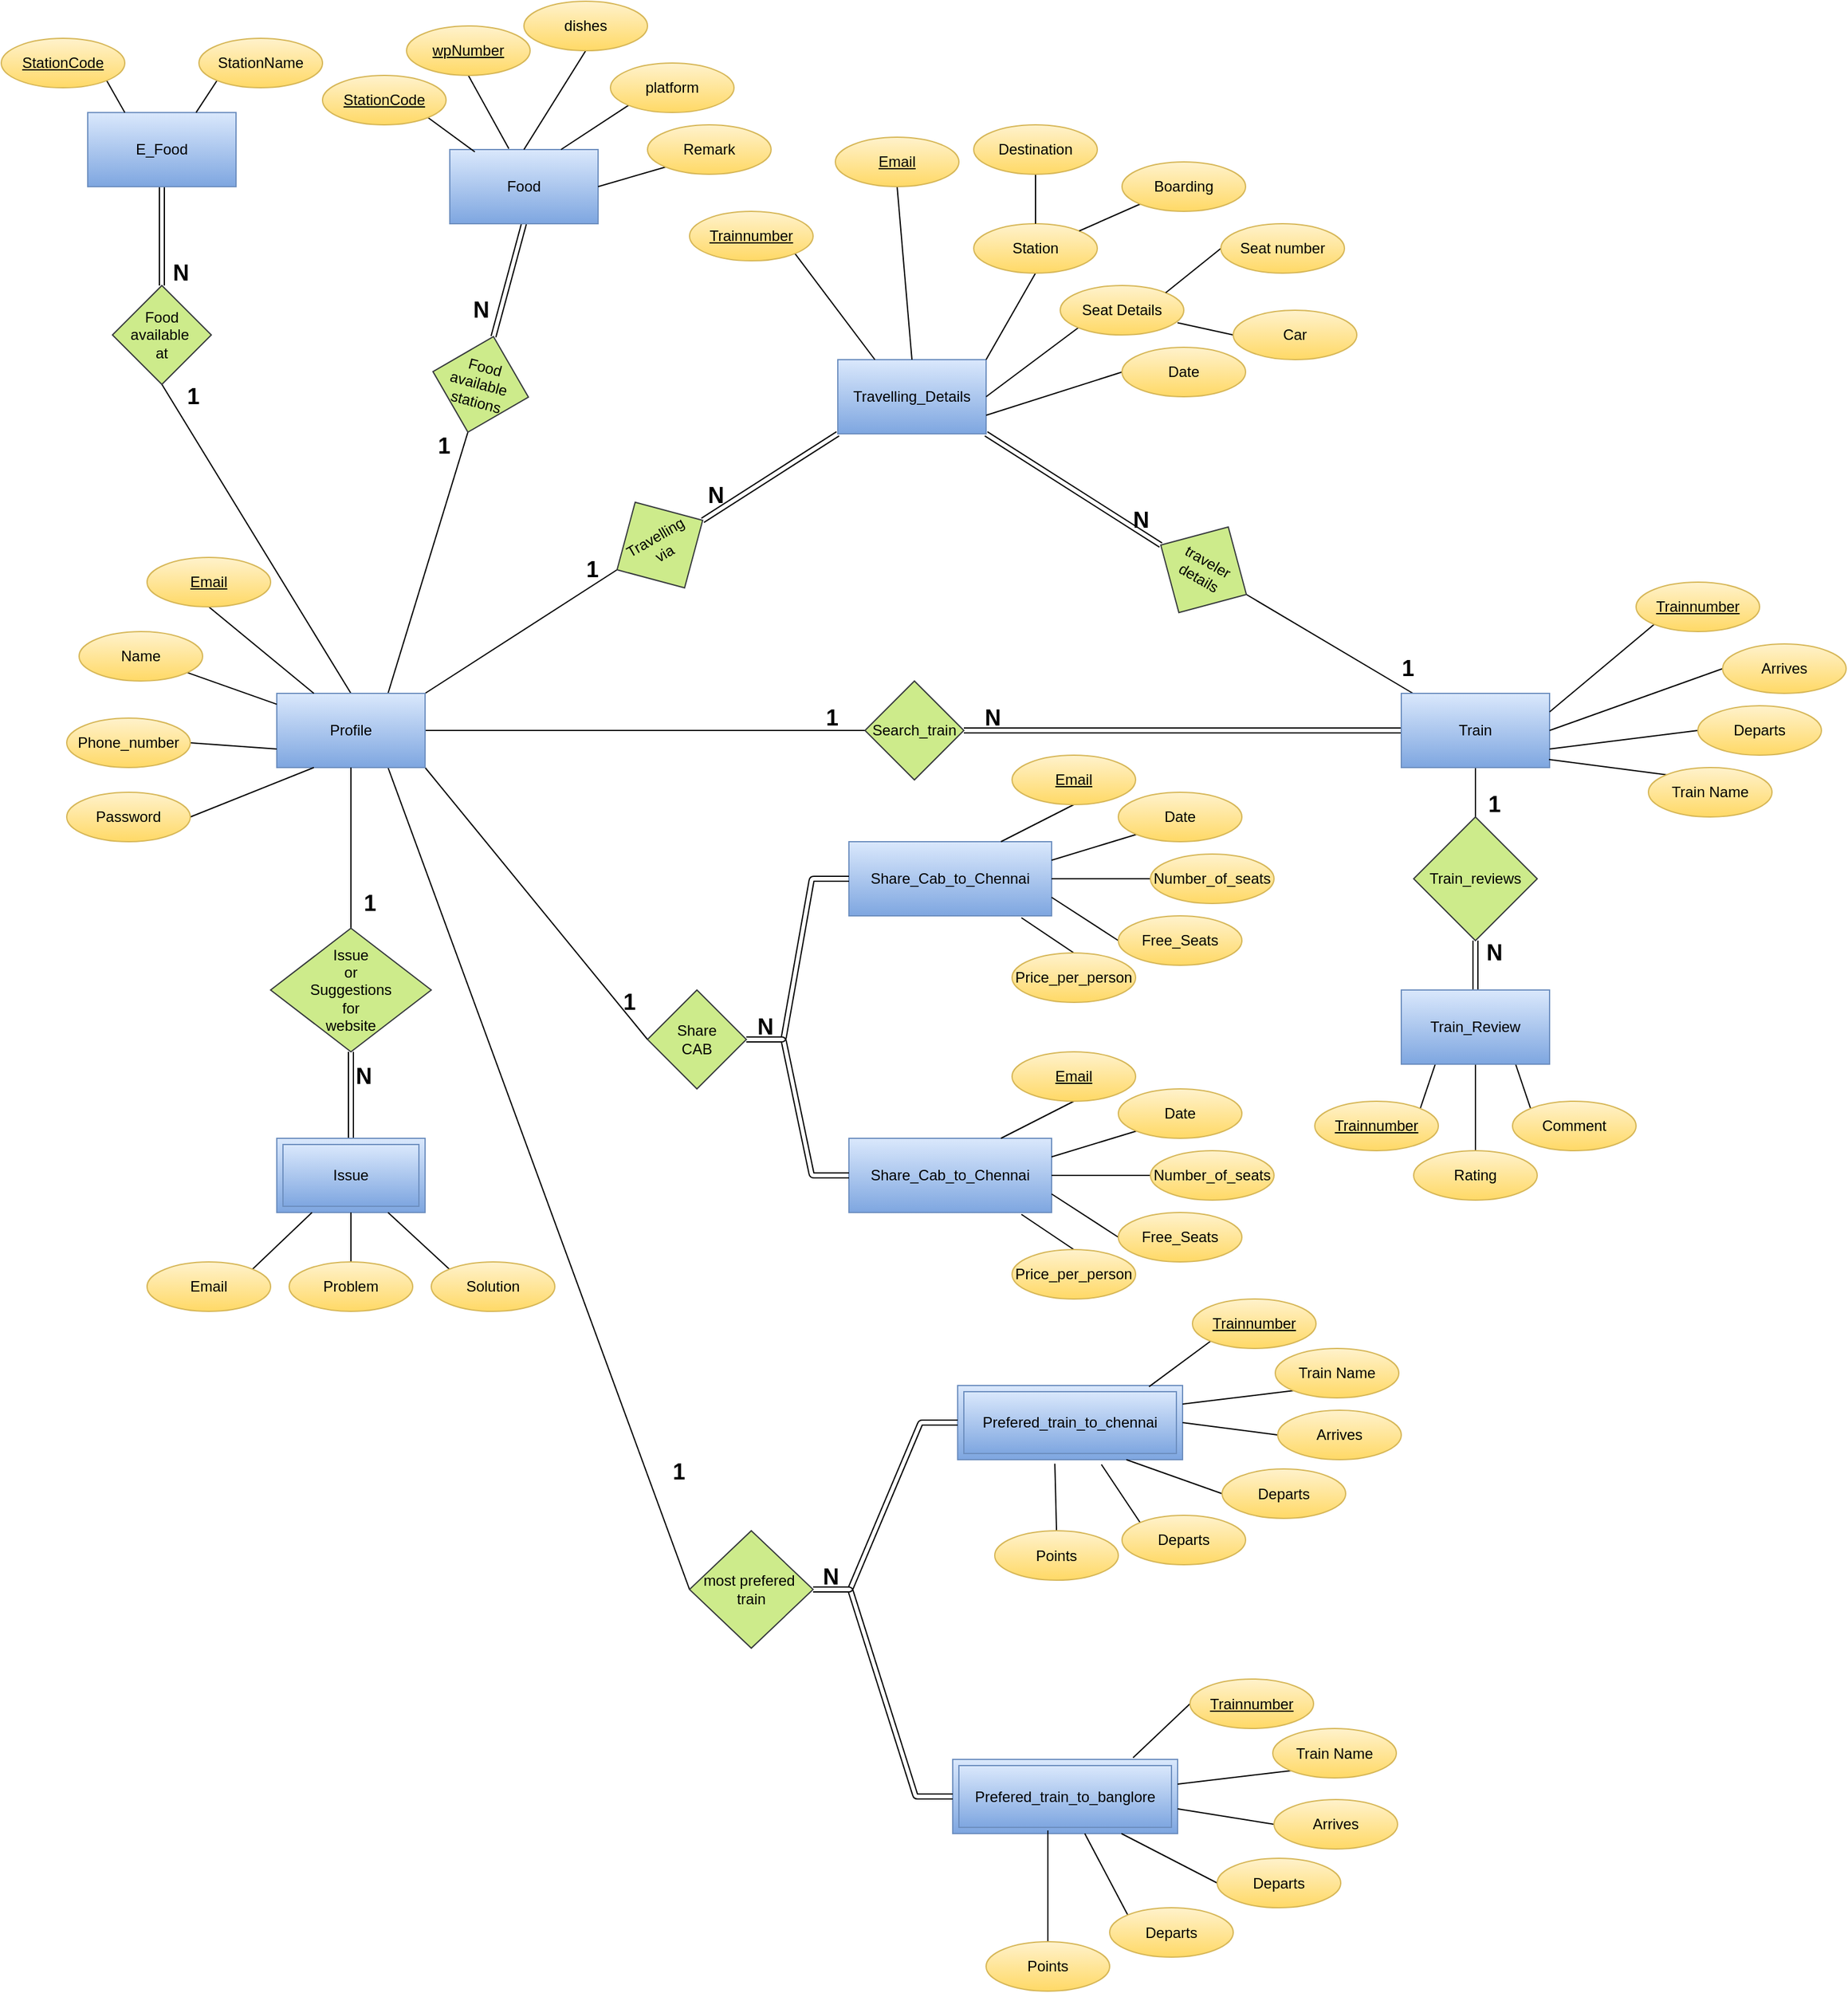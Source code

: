<mxfile version="13.7.7" type="github" pages="3">
  <diagram id="xqP9yVKX-YAeiOFwIbXu" name="Page-1">
    <mxGraphModel dx="2036" dy="1796" grid="1" gridSize="10" guides="1" tooltips="1" connect="1" arrows="1" fold="1" page="1" pageScale="1" pageWidth="827" pageHeight="1169" math="0" shadow="0">
      <root>
        <mxCell id="0" />
        <mxCell id="1" parent="0" />
        <mxCell id="H812tD_r6ef0jj8ggqGE-24" style="edgeStyle=none;rounded=0;orthogonalLoop=1;jettySize=auto;html=1;exitX=1;exitY=0.5;exitDx=0;exitDy=0;endArrow=none;endFill=0;" parent="1" source="f8uX8n9HvfezP-yHLrGy-2" target="f8uX8n9HvfezP-yHLrGy-9" edge="1">
          <mxGeometry relative="1" as="geometry" />
        </mxCell>
        <mxCell id="fAxZFV0KkhZq5FpEfN43-9" style="edgeStyle=none;rounded=0;orthogonalLoop=1;jettySize=auto;html=1;exitX=1;exitY=0;exitDx=0;exitDy=0;entryX=0;entryY=0.5;entryDx=0;entryDy=0;endArrow=none;endFill=0;" parent="1" source="f8uX8n9HvfezP-yHLrGy-2" target="fAxZFV0KkhZq5FpEfN43-8" edge="1">
          <mxGeometry relative="1" as="geometry" />
        </mxCell>
        <mxCell id="BRLVk89D6Y3eZ2tgXhGx-2" style="edgeStyle=none;rounded=0;orthogonalLoop=1;jettySize=auto;html=1;exitX=1;exitY=1;exitDx=0;exitDy=0;entryX=0;entryY=0.5;entryDx=0;entryDy=0;endArrow=none;endFill=0;" parent="1" source="f8uX8n9HvfezP-yHLrGy-2" target="BRLVk89D6Y3eZ2tgXhGx-1" edge="1">
          <mxGeometry relative="1" as="geometry" />
        </mxCell>
        <mxCell id="BRLVk89D6Y3eZ2tgXhGx-10" style="edgeStyle=none;rounded=0;orthogonalLoop=1;jettySize=auto;html=1;exitX=0.75;exitY=1;exitDx=0;exitDy=0;entryX=0;entryY=0.5;entryDx=0;entryDy=0;endArrow=none;endFill=0;" parent="1" source="f8uX8n9HvfezP-yHLrGy-2" target="BRLVk89D6Y3eZ2tgXhGx-8" edge="1">
          <mxGeometry relative="1" as="geometry">
            <mxPoint x="160" y="540" as="targetPoint" />
          </mxGeometry>
        </mxCell>
        <mxCell id="BRLVk89D6Y3eZ2tgXhGx-23" style="edgeStyle=none;rounded=0;orthogonalLoop=1;jettySize=auto;html=1;exitX=0.5;exitY=0;exitDx=0;exitDy=0;entryX=0.5;entryY=1;entryDx=0;entryDy=0;endArrow=none;endFill=0;" parent="1" source="f8uX8n9HvfezP-yHLrGy-2" target="H812tD_r6ef0jj8ggqGE-55" edge="1">
          <mxGeometry relative="1" as="geometry" />
        </mxCell>
        <mxCell id="R9nm3YRX0W8LgKj3gQau-2" style="rounded=0;orthogonalLoop=1;jettySize=auto;html=1;exitX=0.75;exitY=0;exitDx=0;exitDy=0;entryX=0.5;entryY=1;entryDx=0;entryDy=0;endArrow=none;endFill=0;" parent="1" source="f8uX8n9HvfezP-yHLrGy-2" target="R9nm3YRX0W8LgKj3gQau-1" edge="1">
          <mxGeometry relative="1" as="geometry" />
        </mxCell>
        <mxCell id="f8uX8n9HvfezP-yHLrGy-2" value="Profile" style="rounded=0;whiteSpace=wrap;html=1;fillColor=#dae8fc;strokeColor=#6c8ebf;gradientColor=#7ea6e0;" parent="1" vertex="1">
          <mxGeometry x="-190" y="240" width="120" height="60" as="geometry" />
        </mxCell>
        <mxCell id="f8uX8n9HvfezP-yHLrGy-8" value="" style="rounded=0;orthogonalLoop=1;jettySize=auto;html=1;exitX=0.5;exitY=1;exitDx=0;exitDy=0;entryX=0.5;entryY=0;entryDx=0;entryDy=0;endArrow=none;endFill=0;" parent="1" source="f8uX8n9HvfezP-yHLrGy-2" target="f8uX8n9HvfezP-yHLrGy-7" edge="1">
          <mxGeometry relative="1" as="geometry" />
        </mxCell>
        <mxCell id="f8uX8n9HvfezP-yHLrGy-12" value="" style="rounded=0;orthogonalLoop=1;jettySize=auto;html=1;entryX=0.5;entryY=0;entryDx=0;entryDy=0;exitX=0.5;exitY=1;exitDx=0;exitDy=0;endArrow=none;endFill=0;shape=link;" parent="1" source="f8uX8n9HvfezP-yHLrGy-7" target="f8uX8n9HvfezP-yHLrGy-24" edge="1">
          <mxGeometry relative="1" as="geometry">
            <mxPoint x="390" y="570" as="targetPoint" />
          </mxGeometry>
        </mxCell>
        <mxCell id="f8uX8n9HvfezP-yHLrGy-7" value="Issue&lt;br&gt;or&lt;br&gt;Suggestions&lt;br&gt;for&lt;br&gt;website" style="rhombus;whiteSpace=wrap;html=1;rounded=0;fillColor=#cdeb8b;strokeColor=#36393d;" parent="1" vertex="1">
          <mxGeometry x="-195" y="430" width="130" height="100" as="geometry" />
        </mxCell>
        <mxCell id="f8uX8n9HvfezP-yHLrGy-14" value="" style="rounded=0;orthogonalLoop=1;jettySize=auto;html=1;endArrow=none;endFill=0;shape=link;" parent="1" source="f8uX8n9HvfezP-yHLrGy-9" target="f8uX8n9HvfezP-yHLrGy-13" edge="1">
          <mxGeometry relative="1" as="geometry" />
        </mxCell>
        <mxCell id="f8uX8n9HvfezP-yHLrGy-9" value="Search_train" style="rhombus;whiteSpace=wrap;html=1;rounded=0;fillColor=#cdeb8b;strokeColor=#36393d;" parent="1" vertex="1">
          <mxGeometry x="286" y="230" width="80" height="80" as="geometry" />
        </mxCell>
        <mxCell id="f8uX8n9HvfezP-yHLrGy-16" value="" style="rounded=0;orthogonalLoop=1;jettySize=auto;html=1;endArrow=none;endFill=0;" parent="1" source="f8uX8n9HvfezP-yHLrGy-13" target="f8uX8n9HvfezP-yHLrGy-15" edge="1">
          <mxGeometry relative="1" as="geometry" />
        </mxCell>
        <mxCell id="f8uX8n9HvfezP-yHLrGy-18" value="" style="rounded=0;orthogonalLoop=1;jettySize=auto;html=1;entryX=1;entryY=0.5;entryDx=0;entryDy=0;endArrow=none;endFill=0;" parent="1" source="f8uX8n9HvfezP-yHLrGy-13" target="f8uX8n9HvfezP-yHLrGy-17" edge="1">
          <mxGeometry relative="1" as="geometry" />
        </mxCell>
        <mxCell id="f8uX8n9HvfezP-yHLrGy-13" value="Train" style="whiteSpace=wrap;html=1;rounded=0;fillColor=#dae8fc;strokeColor=#6c8ebf;gradientColor=#7ea6e0;" parent="1" vertex="1">
          <mxGeometry x="720" y="240" width="120" height="60" as="geometry" />
        </mxCell>
        <mxCell id="f8uX8n9HvfezP-yHLrGy-22" value="" style="rounded=0;orthogonalLoop=1;jettySize=auto;html=1;entryX=0.5;entryY=0;entryDx=0;entryDy=0;endArrow=none;endFill=0;shape=link;" parent="1" source="f8uX8n9HvfezP-yHLrGy-15" target="BRLVk89D6Y3eZ2tgXhGx-19" edge="1">
          <mxGeometry relative="1" as="geometry">
            <mxPoint x="780" y="480" as="targetPoint" />
          </mxGeometry>
        </mxCell>
        <mxCell id="f8uX8n9HvfezP-yHLrGy-15" value="Train_reviews" style="rhombus;whiteSpace=wrap;html=1;rounded=0;fillColor=#cdeb8b;strokeColor=#36393d;" parent="1" vertex="1">
          <mxGeometry x="730" y="340" width="100" height="100" as="geometry" />
        </mxCell>
        <mxCell id="f8uX8n9HvfezP-yHLrGy-28" value="" style="rounded=0;orthogonalLoop=1;jettySize=auto;html=1;entryX=1;entryY=1;entryDx=0;entryDy=0;exitX=0;exitY=0.5;exitDx=0;exitDy=0;endArrow=none;endFill=0;shape=link;" parent="1" source="f8uX8n9HvfezP-yHLrGy-17" target="f8uX8n9HvfezP-yHLrGy-27" edge="1">
          <mxGeometry relative="1" as="geometry">
            <mxPoint x="456.0" y="110" as="sourcePoint" />
          </mxGeometry>
        </mxCell>
        <mxCell id="f8uX8n9HvfezP-yHLrGy-17" value="traveler&lt;br&gt;details" style="rhombus;whiteSpace=wrap;html=1;rounded=0;rotation=30;fillColor=#cdeb8b;strokeColor=#36393d;" parent="1" vertex="1">
          <mxGeometry x="520" y="100" width="80" height="80" as="geometry" />
        </mxCell>
        <mxCell id="f8uX8n9HvfezP-yHLrGy-24" value="Issue" style="shape=ext;margin=3;double=1;whiteSpace=wrap;html=1;align=center;rounded=0;fillColor=#dae8fc;strokeColor=#6c8ebf;gradientColor=#7ea6e0;" parent="1" vertex="1">
          <mxGeometry x="-190" y="600" width="120" height="60" as="geometry" />
        </mxCell>
        <mxCell id="f8uX8n9HvfezP-yHLrGy-27" value="Travelling_Details" style="whiteSpace=wrap;html=1;rounded=0;fillColor=#dae8fc;strokeColor=#6c8ebf;gradientColor=#7ea6e0;" parent="1" vertex="1">
          <mxGeometry x="264" y="-30" width="120" height="60" as="geometry" />
        </mxCell>
        <mxCell id="H812tD_r6ef0jj8ggqGE-10" style="edgeStyle=none;rounded=0;orthogonalLoop=1;jettySize=auto;html=1;exitX=0.5;exitY=1;exitDx=0;exitDy=0;entryX=0.25;entryY=0;entryDx=0;entryDy=0;endArrow=none;endFill=0;" parent="1" source="H812tD_r6ef0jj8ggqGE-2" target="f8uX8n9HvfezP-yHLrGy-2" edge="1">
          <mxGeometry relative="1" as="geometry" />
        </mxCell>
        <mxCell id="H812tD_r6ef0jj8ggqGE-2" value="&lt;u&gt;Email&lt;/u&gt;" style="ellipse;whiteSpace=wrap;html=1;align=center;rounded=0;gradientColor=#ffd966;fillColor=#fff2cc;strokeColor=#d6b656;" parent="1" vertex="1">
          <mxGeometry x="-295" y="130" width="100" height="40" as="geometry" />
        </mxCell>
        <mxCell id="H812tD_r6ef0jj8ggqGE-8" value="" style="edgeStyle=none;rounded=0;orthogonalLoop=1;jettySize=auto;html=1;endArrow=none;endFill=0;" parent="1" source="H812tD_r6ef0jj8ggqGE-3" target="f8uX8n9HvfezP-yHLrGy-2" edge="1">
          <mxGeometry relative="1" as="geometry" />
        </mxCell>
        <mxCell id="H812tD_r6ef0jj8ggqGE-3" value="Name" style="ellipse;whiteSpace=wrap;html=1;align=center;rounded=0;gradientColor=#ffd966;fillColor=#fff2cc;strokeColor=#d6b656;" parent="1" vertex="1">
          <mxGeometry x="-350" y="190" width="100" height="40" as="geometry" />
        </mxCell>
        <mxCell id="H812tD_r6ef0jj8ggqGE-11" style="edgeStyle=none;rounded=0;orthogonalLoop=1;jettySize=auto;html=1;exitX=1;exitY=0.5;exitDx=0;exitDy=0;entryX=0;entryY=0.75;entryDx=0;entryDy=0;endArrow=none;endFill=0;" parent="1" source="H812tD_r6ef0jj8ggqGE-4" target="f8uX8n9HvfezP-yHLrGy-2" edge="1">
          <mxGeometry relative="1" as="geometry" />
        </mxCell>
        <mxCell id="H812tD_r6ef0jj8ggqGE-4" value="Phone_number" style="ellipse;whiteSpace=wrap;html=1;align=center;rounded=0;gradientColor=#ffd966;fillColor=#fff2cc;strokeColor=#d6b656;" parent="1" vertex="1">
          <mxGeometry x="-360" y="260" width="100" height="40" as="geometry" />
        </mxCell>
        <mxCell id="H812tD_r6ef0jj8ggqGE-12" style="edgeStyle=none;rounded=0;orthogonalLoop=1;jettySize=auto;html=1;exitX=1;exitY=0.5;exitDx=0;exitDy=0;entryX=0.25;entryY=1;entryDx=0;entryDy=0;endArrow=none;endFill=0;" parent="1" source="H812tD_r6ef0jj8ggqGE-6" target="f8uX8n9HvfezP-yHLrGy-2" edge="1">
          <mxGeometry relative="1" as="geometry" />
        </mxCell>
        <mxCell id="H812tD_r6ef0jj8ggqGE-6" value="Password" style="ellipse;whiteSpace=wrap;html=1;align=center;rounded=0;gradientColor=#ffd966;fillColor=#fff2cc;strokeColor=#d6b656;" parent="1" vertex="1">
          <mxGeometry x="-360" y="320" width="100" height="40" as="geometry" />
        </mxCell>
        <mxCell id="H812tD_r6ef0jj8ggqGE-20" style="edgeStyle=none;rounded=0;orthogonalLoop=1;jettySize=auto;html=1;exitX=1;exitY=0;exitDx=0;exitDy=0;endArrow=none;endFill=0;" parent="1" source="H812tD_r6ef0jj8ggqGE-17" target="f8uX8n9HvfezP-yHLrGy-24" edge="1">
          <mxGeometry relative="1" as="geometry" />
        </mxCell>
        <mxCell id="H812tD_r6ef0jj8ggqGE-17" value="Email" style="ellipse;whiteSpace=wrap;html=1;align=center;rounded=0;gradientColor=#ffd966;fillColor=#fff2cc;strokeColor=#d6b656;" parent="1" vertex="1">
          <mxGeometry x="-295" y="700" width="100" height="40" as="geometry" />
        </mxCell>
        <mxCell id="H812tD_r6ef0jj8ggqGE-21" style="edgeStyle=none;rounded=0;orthogonalLoop=1;jettySize=auto;html=1;exitX=0.5;exitY=0;exitDx=0;exitDy=0;endArrow=none;endFill=0;" parent="1" source="H812tD_r6ef0jj8ggqGE-18" target="f8uX8n9HvfezP-yHLrGy-24" edge="1">
          <mxGeometry relative="1" as="geometry" />
        </mxCell>
        <mxCell id="H812tD_r6ef0jj8ggqGE-18" value="Problem" style="ellipse;whiteSpace=wrap;html=1;align=center;rounded=0;gradientColor=#ffd966;fillColor=#fff2cc;strokeColor=#d6b656;" parent="1" vertex="1">
          <mxGeometry x="-180" y="700" width="100" height="40" as="geometry" />
        </mxCell>
        <mxCell id="H812tD_r6ef0jj8ggqGE-22" style="edgeStyle=none;rounded=0;orthogonalLoop=1;jettySize=auto;html=1;exitX=0;exitY=0;exitDx=0;exitDy=0;entryX=0.75;entryY=1;entryDx=0;entryDy=0;endArrow=none;endFill=0;" parent="1" source="H812tD_r6ef0jj8ggqGE-19" target="f8uX8n9HvfezP-yHLrGy-24" edge="1">
          <mxGeometry relative="1" as="geometry" />
        </mxCell>
        <mxCell id="H812tD_r6ef0jj8ggqGE-19" value="Solution" style="ellipse;whiteSpace=wrap;html=1;align=center;rounded=0;gradientColor=#ffd966;fillColor=#fff2cc;strokeColor=#d6b656;" parent="1" vertex="1">
          <mxGeometry x="-65" y="700" width="100" height="40" as="geometry" />
        </mxCell>
        <mxCell id="fAxZFV0KkhZq5FpEfN43-5" style="edgeStyle=none;rounded=0;orthogonalLoop=1;jettySize=auto;html=1;exitX=0;exitY=0;exitDx=0;exitDy=0;entryX=0.996;entryY=0.891;entryDx=0;entryDy=0;entryPerimeter=0;endArrow=none;endFill=0;" parent="1" source="H812tD_r6ef0jj8ggqGE-26" target="f8uX8n9HvfezP-yHLrGy-13" edge="1">
          <mxGeometry relative="1" as="geometry" />
        </mxCell>
        <mxCell id="H812tD_r6ef0jj8ggqGE-26" value="Train Name&lt;span style=&quot;color: rgba(0 , 0 , 0 , 0) ; font-family: monospace ; font-size: 0px&quot;&gt;%3CmxGraphModel%3E%3Croot%3E%3CmxCell%20id%3D%220%22%2F%3E%3CmxCell%20id%3D%221%22%20parent%3D%220%22%2F%3E%3CmxCell%20id%3D%222%22%20value%3D%22Password%22%20style%3D%22ellipse%3BwhiteSpace%3Dwrap%3Bhtml%3D1%3Balign%3Dcenter%3Brounded%3D0%3B%22%20vertex%3D%221%22%20parent%3D%221%22%3E%3CmxGeometry%20x%3D%22140%22%20y%3D%22-60%22%20width%3D%22100%22%20height%3D%2240%22%20as%3D%22geometry%22%2F%3E%3C%2FmxCell%3E%3C%2Froot%3E%3C%2FmxGraphModel%3E&lt;/span&gt;&lt;span style=&quot;color: rgba(0 , 0 , 0 , 0) ; font-family: monospace ; font-size: 0px&quot;&gt;%3CmxGraphModel%3E%3Croot%3E%3CmxCell%20id%3D%220%22%2F%3E%3CmxCell%20id%3D%221%22%20parent%3D%220%22%2F%3E%3CmxCell%20id%3D%222%22%20value%3D%22Password%22%20style%3D%22ellipse%3BwhiteSpace%3Dwrap%3Bhtml%3D1%3Balign%3Dcenter%3Brounded%3D0%3B%22%20vertex%3D%221%22%20parent%3D%221%22%3E%3CmxGeometry%20x%3D%22140%22%20y%3D%22-60%22%20width%3D%22100%22%20height%3D%2240%22%20as%3D%22geometry%22%2F%3E%3C%2FmxCell%3E%3C%2Froot%3E%3C%2FmxGraphModel%3E&lt;/span&gt;" style="ellipse;whiteSpace=wrap;html=1;align=center;rounded=0;gradientColor=#ffd966;fillColor=#fff2cc;strokeColor=#d6b656;" parent="1" vertex="1">
          <mxGeometry x="920" y="300" width="100" height="40" as="geometry" />
        </mxCell>
        <mxCell id="H812tD_r6ef0jj8ggqGE-32" style="edgeStyle=none;rounded=0;orthogonalLoop=1;jettySize=auto;html=1;exitX=0;exitY=0.5;exitDx=0;exitDy=0;entryX=1;entryY=0.5;entryDx=0;entryDy=0;endArrow=none;endFill=0;" parent="1" source="H812tD_r6ef0jj8ggqGE-27" target="f8uX8n9HvfezP-yHLrGy-13" edge="1">
          <mxGeometry relative="1" as="geometry">
            <mxPoint x="790" y="170" as="targetPoint" />
          </mxGeometry>
        </mxCell>
        <mxCell id="H812tD_r6ef0jj8ggqGE-27" value="Arrives" style="ellipse;whiteSpace=wrap;html=1;align=center;rounded=0;gradientColor=#ffd966;fillColor=#fff2cc;strokeColor=#d6b656;" parent="1" vertex="1">
          <mxGeometry x="980" y="200" width="100" height="40" as="geometry" />
        </mxCell>
        <mxCell id="fAxZFV0KkhZq5FpEfN43-3" style="edgeStyle=none;rounded=0;orthogonalLoop=1;jettySize=auto;html=1;exitX=0;exitY=0.5;exitDx=0;exitDy=0;entryX=1;entryY=0.75;entryDx=0;entryDy=0;endArrow=none;endFill=0;" parent="1" source="H812tD_r6ef0jj8ggqGE-28" target="f8uX8n9HvfezP-yHLrGy-13" edge="1">
          <mxGeometry relative="1" as="geometry" />
        </mxCell>
        <mxCell id="H812tD_r6ef0jj8ggqGE-28" value="Departs" style="ellipse;whiteSpace=wrap;html=1;align=center;rounded=0;gradientColor=#ffd966;fillColor=#fff2cc;strokeColor=#d6b656;" parent="1" vertex="1">
          <mxGeometry x="960" y="250" width="100" height="40" as="geometry" />
        </mxCell>
        <mxCell id="H812tD_r6ef0jj8ggqGE-39" style="edgeStyle=none;rounded=0;orthogonalLoop=1;jettySize=auto;html=1;exitX=1;exitY=0;exitDx=0;exitDy=0;entryX=0.25;entryY=1;entryDx=0;entryDy=0;endArrow=none;endFill=0;" parent="1" source="H812tD_r6ef0jj8ggqGE-35" edge="1">
          <mxGeometry relative="1" as="geometry">
            <mxPoint x="747.5" y="540" as="targetPoint" />
          </mxGeometry>
        </mxCell>
        <mxCell id="H812tD_r6ef0jj8ggqGE-35" value="&lt;u&gt;Trainnumber&lt;/u&gt;" style="ellipse;whiteSpace=wrap;html=1;align=center;rounded=0;gradientColor=#ffd966;fillColor=#fff2cc;strokeColor=#d6b656;" parent="1" vertex="1">
          <mxGeometry x="650" y="570" width="100" height="40" as="geometry" />
        </mxCell>
        <mxCell id="H812tD_r6ef0jj8ggqGE-41" style="edgeStyle=none;rounded=0;orthogonalLoop=1;jettySize=auto;html=1;exitX=0.5;exitY=0;exitDx=0;exitDy=0;entryX=0.5;entryY=1;entryDx=0;entryDy=0;endArrow=none;endFill=0;" parent="1" source="H812tD_r6ef0jj8ggqGE-36" edge="1">
          <mxGeometry relative="1" as="geometry">
            <mxPoint x="780" y="540" as="targetPoint" />
          </mxGeometry>
        </mxCell>
        <mxCell id="H812tD_r6ef0jj8ggqGE-36" value="Rating" style="ellipse;whiteSpace=wrap;html=1;align=center;rounded=0;gradientColor=#ffd966;fillColor=#fff2cc;strokeColor=#d6b656;" parent="1" vertex="1">
          <mxGeometry x="730" y="610" width="100" height="40" as="geometry" />
        </mxCell>
        <mxCell id="H812tD_r6ef0jj8ggqGE-40" style="edgeStyle=none;rounded=0;orthogonalLoop=1;jettySize=auto;html=1;exitX=0;exitY=0;exitDx=0;exitDy=0;entryX=0.75;entryY=1;entryDx=0;entryDy=0;endArrow=none;endFill=0;" parent="1" source="H812tD_r6ef0jj8ggqGE-37" edge="1">
          <mxGeometry relative="1" as="geometry">
            <mxPoint x="812.5" y="540" as="targetPoint" />
          </mxGeometry>
        </mxCell>
        <mxCell id="H812tD_r6ef0jj8ggqGE-37" value="Comment" style="ellipse;whiteSpace=wrap;html=1;align=center;rounded=0;gradientColor=#ffd966;fillColor=#fff2cc;strokeColor=#d6b656;" parent="1" vertex="1">
          <mxGeometry x="810" y="570" width="100" height="40" as="geometry" />
        </mxCell>
        <mxCell id="H812tD_r6ef0jj8ggqGE-59" style="edgeStyle=none;rounded=0;orthogonalLoop=1;jettySize=auto;html=1;exitX=0.5;exitY=1;exitDx=0;exitDy=0;entryX=0.5;entryY=0;entryDx=0;entryDy=0;endArrow=none;endFill=0;" parent="1" source="H812tD_r6ef0jj8ggqGE-43" target="f8uX8n9HvfezP-yHLrGy-27" edge="1">
          <mxGeometry relative="1" as="geometry">
            <mxPoint x="264" y="-30" as="targetPoint" />
          </mxGeometry>
        </mxCell>
        <mxCell id="H812tD_r6ef0jj8ggqGE-43" value="&lt;u&gt;Email&lt;/u&gt;" style="ellipse;whiteSpace=wrap;html=1;align=center;rounded=0;fillColor=#fff2cc;strokeColor=#d6b656;gradientColor=#ffd966;" parent="1" vertex="1">
          <mxGeometry x="262" y="-210" width="100" height="40" as="geometry" />
        </mxCell>
        <mxCell id="H812tD_r6ef0jj8ggqGE-58" style="edgeStyle=none;rounded=0;orthogonalLoop=1;jettySize=auto;html=1;exitX=1;exitY=1;exitDx=0;exitDy=0;entryX=0.25;entryY=0;entryDx=0;entryDy=0;endArrow=none;endFill=0;" parent="1" source="H812tD_r6ef0jj8ggqGE-44" target="f8uX8n9HvfezP-yHLrGy-27" edge="1">
          <mxGeometry relative="1" as="geometry" />
        </mxCell>
        <mxCell id="H812tD_r6ef0jj8ggqGE-44" value="&lt;u&gt;Trainnumber&lt;/u&gt;" style="ellipse;whiteSpace=wrap;html=1;align=center;rounded=0;fillColor=#fff2cc;strokeColor=#d6b656;gradientColor=#ffd966;" parent="1" vertex="1">
          <mxGeometry x="144" y="-149.94" width="100" height="40" as="geometry" />
        </mxCell>
        <mxCell id="H812tD_r6ef0jj8ggqGE-62" style="edgeStyle=none;rounded=0;orthogonalLoop=1;jettySize=auto;html=1;exitX=0;exitY=0.5;exitDx=0;exitDy=0;entryX=1;entryY=0.75;entryDx=0;entryDy=0;endArrow=none;endFill=0;" parent="1" source="H812tD_r6ef0jj8ggqGE-45" target="f8uX8n9HvfezP-yHLrGy-27" edge="1">
          <mxGeometry relative="1" as="geometry">
            <mxPoint x="424" y="15" as="targetPoint" />
          </mxGeometry>
        </mxCell>
        <mxCell id="H812tD_r6ef0jj8ggqGE-45" value="Date" style="ellipse;whiteSpace=wrap;html=1;align=center;rounded=0;fillColor=#fff2cc;strokeColor=#d6b656;gradientColor=#ffd966;" parent="1" vertex="1">
          <mxGeometry x="494" y="-40" width="100" height="40" as="geometry" />
        </mxCell>
        <mxCell id="H812tD_r6ef0jj8ggqGE-60" style="edgeStyle=none;rounded=0;orthogonalLoop=1;jettySize=auto;html=1;exitX=0.5;exitY=1;exitDx=0;exitDy=0;entryX=1;entryY=0;entryDx=0;entryDy=0;endArrow=none;endFill=0;" parent="1" source="H812tD_r6ef0jj8ggqGE-46" target="f8uX8n9HvfezP-yHLrGy-27" edge="1">
          <mxGeometry relative="1" as="geometry">
            <mxPoint x="387.76" y="-32.34" as="targetPoint" />
          </mxGeometry>
        </mxCell>
        <mxCell id="H812tD_r6ef0jj8ggqGE-46" value="Station" style="ellipse;whiteSpace=wrap;html=1;align=center;rounded=0;fillColor=#fff2cc;strokeColor=#d6b656;gradientColor=#ffd966;" parent="1" vertex="1">
          <mxGeometry x="374" y="-140" width="100" height="40" as="geometry" />
        </mxCell>
        <mxCell id="BRLVk89D6Y3eZ2tgXhGx-62" style="edgeStyle=none;rounded=0;orthogonalLoop=1;jettySize=auto;html=1;exitX=0.5;exitY=1;exitDx=0;exitDy=0;entryX=0.5;entryY=0;entryDx=0;entryDy=0;endArrow=none;endFill=0;" parent="1" source="H812tD_r6ef0jj8ggqGE-47" target="H812tD_r6ef0jj8ggqGE-46" edge="1">
          <mxGeometry relative="1" as="geometry" />
        </mxCell>
        <mxCell id="H812tD_r6ef0jj8ggqGE-47" value="Destination" style="ellipse;whiteSpace=wrap;html=1;align=center;rounded=0;fillColor=#fff2cc;strokeColor=#d6b656;gradientColor=#ffd966;" parent="1" vertex="1">
          <mxGeometry x="374" y="-220" width="100" height="40" as="geometry" />
        </mxCell>
        <mxCell id="H812tD_r6ef0jj8ggqGE-65" style="edgeStyle=none;rounded=0;orthogonalLoop=1;jettySize=auto;html=1;exitX=0;exitY=1;exitDx=0;exitDy=0;entryX=1;entryY=0;entryDx=0;entryDy=0;endArrow=none;endFill=0;" parent="1" source="H812tD_r6ef0jj8ggqGE-48" target="H812tD_r6ef0jj8ggqGE-46" edge="1">
          <mxGeometry relative="1" as="geometry" />
        </mxCell>
        <mxCell id="H812tD_r6ef0jj8ggqGE-48" value="Boarding" style="ellipse;whiteSpace=wrap;html=1;align=center;rounded=0;fillColor=#fff2cc;strokeColor=#d6b656;gradientColor=#ffd966;" parent="1" vertex="1">
          <mxGeometry x="494" y="-190" width="100" height="40" as="geometry" />
        </mxCell>
        <mxCell id="H812tD_r6ef0jj8ggqGE-61" style="edgeStyle=none;rounded=0;orthogonalLoop=1;jettySize=auto;html=1;exitX=0;exitY=1;exitDx=0;exitDy=0;entryX=1;entryY=0.5;entryDx=0;entryDy=0;endArrow=none;endFill=0;" parent="1" source="H812tD_r6ef0jj8ggqGE-49" target="f8uX8n9HvfezP-yHLrGy-27" edge="1">
          <mxGeometry relative="1" as="geometry">
            <mxPoint x="424" y="-30" as="targetPoint" />
          </mxGeometry>
        </mxCell>
        <mxCell id="H812tD_r6ef0jj8ggqGE-49" value="Seat Details" style="ellipse;whiteSpace=wrap;html=1;align=center;rounded=0;fillColor=#fff2cc;strokeColor=#d6b656;gradientColor=#ffd966;" parent="1" vertex="1">
          <mxGeometry x="444" y="-90" width="100" height="40" as="geometry" />
        </mxCell>
        <mxCell id="H812tD_r6ef0jj8ggqGE-64" style="edgeStyle=none;rounded=0;orthogonalLoop=1;jettySize=auto;html=1;exitX=0;exitY=0.5;exitDx=0;exitDy=0;entryX=1;entryY=0;entryDx=0;entryDy=0;endArrow=none;endFill=0;" parent="1" source="H812tD_r6ef0jj8ggqGE-50" target="H812tD_r6ef0jj8ggqGE-49" edge="1">
          <mxGeometry relative="1" as="geometry" />
        </mxCell>
        <mxCell id="H812tD_r6ef0jj8ggqGE-50" value="Seat number" style="ellipse;whiteSpace=wrap;html=1;align=center;rounded=0;fillColor=#fff2cc;strokeColor=#d6b656;gradientColor=#ffd966;" parent="1" vertex="1">
          <mxGeometry x="574" y="-140" width="100" height="40" as="geometry" />
        </mxCell>
        <mxCell id="H812tD_r6ef0jj8ggqGE-63" style="edgeStyle=none;rounded=0;orthogonalLoop=1;jettySize=auto;html=1;exitX=0;exitY=0.5;exitDx=0;exitDy=0;entryX=0.949;entryY=0.753;entryDx=0;entryDy=0;entryPerimeter=0;endArrow=none;endFill=0;" parent="1" source="H812tD_r6ef0jj8ggqGE-51" target="H812tD_r6ef0jj8ggqGE-49" edge="1">
          <mxGeometry relative="1" as="geometry" />
        </mxCell>
        <mxCell id="H812tD_r6ef0jj8ggqGE-51" value="Car" style="ellipse;whiteSpace=wrap;html=1;align=center;rounded=0;fillColor=#fff2cc;strokeColor=#d6b656;gradientColor=#ffd966;" parent="1" vertex="1">
          <mxGeometry x="584" y="-70" width="100" height="40" as="geometry" />
        </mxCell>
        <mxCell id="o1f8s7yUzRyvdQg7i0tU-3" value="" style="edgeStyle=orthogonalEdgeStyle;rounded=0;orthogonalLoop=1;jettySize=auto;html=1;endArrow=none;endFill=0;shape=link;" parent="1" source="H812tD_r6ef0jj8ggqGE-55" target="o1f8s7yUzRyvdQg7i0tU-1" edge="1">
          <mxGeometry relative="1" as="geometry" />
        </mxCell>
        <mxCell id="H812tD_r6ef0jj8ggqGE-55" value="Food&lt;br&gt;available&amp;nbsp;&lt;br&gt;at" style="rhombus;whiteSpace=wrap;html=1;rounded=0;fillColor=#cdeb8b;strokeColor=#36393d;" parent="1" vertex="1">
          <mxGeometry x="-323" y="-90" width="80" height="80" as="geometry" />
        </mxCell>
        <mxCell id="H812tD_r6ef0jj8ggqGE-69" style="edgeStyle=none;rounded=0;orthogonalLoop=1;jettySize=auto;html=1;exitX=1;exitY=0;exitDx=0;exitDy=0;" parent="1" edge="1">
          <mxGeometry relative="1" as="geometry">
            <mxPoint x="643.321" y="125.179" as="sourcePoint" />
            <mxPoint x="643.321" y="125.179" as="targetPoint" />
          </mxGeometry>
        </mxCell>
        <mxCell id="o1f8s7yUzRyvdQg7i0tU-1" value="E_Food" style="whiteSpace=wrap;html=1;rounded=0;fillColor=#dae8fc;strokeColor=#6c8ebf;gradientColor=#7ea6e0;" parent="1" vertex="1">
          <mxGeometry x="-343" y="-229.94" width="120" height="60" as="geometry" />
        </mxCell>
        <mxCell id="o1f8s7yUzRyvdQg7i0tU-8" style="rounded=0;orthogonalLoop=1;jettySize=auto;html=1;exitX=1;exitY=1;exitDx=0;exitDy=0;entryX=0.25;entryY=0;entryDx=0;entryDy=0;endArrow=none;endFill=0;" parent="1" source="o1f8s7yUzRyvdQg7i0tU-5" target="o1f8s7yUzRyvdQg7i0tU-1" edge="1">
          <mxGeometry relative="1" as="geometry" />
        </mxCell>
        <mxCell id="o1f8s7yUzRyvdQg7i0tU-5" value="&lt;u&gt;StationCode&lt;/u&gt;" style="ellipse;whiteSpace=wrap;html=1;align=center;rounded=0;gradientColor=#ffd966;fillColor=#fff2cc;strokeColor=#d6b656;" parent="1" vertex="1">
          <mxGeometry x="-413" y="-289.94" width="100" height="40" as="geometry" />
        </mxCell>
        <mxCell id="o1f8s7yUzRyvdQg7i0tU-9" style="rounded=0;orthogonalLoop=1;jettySize=auto;html=1;exitX=0;exitY=1;exitDx=0;exitDy=0;entryX=0.439;entryY=0.002;entryDx=0;entryDy=0;entryPerimeter=0;endArrow=none;endFill=0;" parent="1" source="o1f8s7yUzRyvdQg7i0tU-6" edge="1">
          <mxGeometry relative="1" as="geometry">
            <mxPoint x="-255.32" y="-229.94" as="targetPoint" />
          </mxGeometry>
        </mxCell>
        <mxCell id="o1f8s7yUzRyvdQg7i0tU-6" value="StationName" style="ellipse;whiteSpace=wrap;html=1;align=center;rounded=0;gradientColor=#ffd966;fillColor=#fff2cc;strokeColor=#d6b656;" parent="1" vertex="1">
          <mxGeometry x="-253" y="-290" width="100" height="40" as="geometry" />
        </mxCell>
        <mxCell id="fAxZFV0KkhZq5FpEfN43-4" style="edgeStyle=none;rounded=0;orthogonalLoop=1;jettySize=auto;html=1;exitX=0;exitY=1;exitDx=0;exitDy=0;entryX=1;entryY=0.25;entryDx=0;entryDy=0;endArrow=none;endFill=0;" parent="1" source="fAxZFV0KkhZq5FpEfN43-2" target="f8uX8n9HvfezP-yHLrGy-13" edge="1">
          <mxGeometry relative="1" as="geometry" />
        </mxCell>
        <mxCell id="fAxZFV0KkhZq5FpEfN43-2" value="&lt;u&gt;Trainnumber&lt;/u&gt;" style="ellipse;whiteSpace=wrap;html=1;align=center;rounded=0;gradientColor=#ffd966;fillColor=#fff2cc;strokeColor=#d6b656;" parent="1" vertex="1">
          <mxGeometry x="910" y="150" width="100" height="40" as="geometry" />
        </mxCell>
        <mxCell id="fAxZFV0KkhZq5FpEfN43-10" style="edgeStyle=none;rounded=0;orthogonalLoop=1;jettySize=auto;html=1;exitX=1;exitY=0.5;exitDx=0;exitDy=0;entryX=0;entryY=1;entryDx=0;entryDy=0;endArrow=none;endFill=0;shape=link;" parent="1" source="fAxZFV0KkhZq5FpEfN43-8" target="f8uX8n9HvfezP-yHLrGy-27" edge="1">
          <mxGeometry relative="1" as="geometry" />
        </mxCell>
        <mxCell id="fAxZFV0KkhZq5FpEfN43-8" value="Travelling&lt;br&gt;via" style="rhombus;whiteSpace=wrap;html=1;rounded=0;rotation=-30;fillColor=#cdeb8b;strokeColor=#36393d;" parent="1" vertex="1">
          <mxGeometry x="80" y="80" width="80" height="80" as="geometry" />
        </mxCell>
        <mxCell id="BRLVk89D6Y3eZ2tgXhGx-1" value="Share&lt;br&gt;CAB" style="rhombus;whiteSpace=wrap;html=1;rounded=0;fillColor=#cdeb8b;strokeColor=#36393d;rotation=0;" parent="1" vertex="1">
          <mxGeometry x="110" y="480" width="80" height="80" as="geometry" />
        </mxCell>
        <mxCell id="BRLVk89D6Y3eZ2tgXhGx-4" value="Share_Cab_to_Chennai" style="rounded=0;whiteSpace=wrap;html=1;fillColor=#dae8fc;strokeColor=#6c8ebf;gradientColor=#7ea6e0;" parent="1" vertex="1">
          <mxGeometry x="273" y="360" width="164" height="60" as="geometry" />
        </mxCell>
        <mxCell id="BRLVk89D6Y3eZ2tgXhGx-8" value="most prefered&amp;nbsp;&lt;br&gt;train" style="rhombus;whiteSpace=wrap;html=1;rounded=0;fillColor=#cdeb8b;strokeColor=#36393d;rotation=0;" parent="1" vertex="1">
          <mxGeometry x="144" y="917.5" width="100" height="95" as="geometry" />
        </mxCell>
        <mxCell id="BRLVk89D6Y3eZ2tgXhGx-13" value="Prefered_train_to_chennai" style="shape=ext;margin=3;double=1;whiteSpace=wrap;html=1;align=center;rounded=0;fillColor=#dae8fc;strokeColor=#6c8ebf;gradientColor=#7ea6e0;" parent="1" vertex="1">
          <mxGeometry x="361" y="800" width="182" height="60" as="geometry" />
        </mxCell>
        <mxCell id="BRLVk89D6Y3eZ2tgXhGx-14" value="Prefered_train_to_banglore" style="shape=ext;margin=3;double=1;whiteSpace=wrap;html=1;align=center;rounded=0;fillColor=#dae8fc;strokeColor=#6c8ebf;gradientColor=#7ea6e0;" parent="1" vertex="1">
          <mxGeometry x="357" y="1102.5" width="182" height="60" as="geometry" />
        </mxCell>
        <mxCell id="BRLVk89D6Y3eZ2tgXhGx-15" value="" style="edgeStyle=entityRelationEdgeStyle;fontSize=12;html=1;endArrow=none;exitX=1;exitY=0.5;exitDx=0;exitDy=0;entryX=0;entryY=0.5;entryDx=0;entryDy=0;endFill=0;shape=link;" parent="1" source="BRLVk89D6Y3eZ2tgXhGx-8" target="BRLVk89D6Y3eZ2tgXhGx-13" edge="1">
          <mxGeometry width="100" height="100" relative="1" as="geometry">
            <mxPoint x="194" y="937.5" as="sourcePoint" />
            <mxPoint x="324" y="907.5" as="targetPoint" />
          </mxGeometry>
        </mxCell>
        <mxCell id="BRLVk89D6Y3eZ2tgXhGx-16" value="" style="edgeStyle=entityRelationEdgeStyle;fontSize=12;html=1;endArrow=none;exitX=1;exitY=0.5;exitDx=0;exitDy=0;entryX=0;entryY=0.5;entryDx=0;entryDy=0;endFill=0;shape=link;" parent="1" source="BRLVk89D6Y3eZ2tgXhGx-8" target="BRLVk89D6Y3eZ2tgXhGx-14" edge="1">
          <mxGeometry width="100" height="100" relative="1" as="geometry">
            <mxPoint x="254" y="975" as="sourcePoint" />
            <mxPoint x="342" y="927.5" as="targetPoint" />
          </mxGeometry>
        </mxCell>
        <mxCell id="BRLVk89D6Y3eZ2tgXhGx-19" value="Train_Review" style="whiteSpace=wrap;html=1;rounded=0;fillColor=#dae8fc;strokeColor=#6c8ebf;gradientColor=#7ea6e0;" parent="1" vertex="1">
          <mxGeometry x="720" y="480" width="120" height="60" as="geometry" />
        </mxCell>
        <mxCell id="BRLVk89D6Y3eZ2tgXhGx-30" style="edgeStyle=none;rounded=0;orthogonalLoop=1;jettySize=auto;html=1;exitX=0;exitY=0.5;exitDx=0;exitDy=0;entryX=1;entryY=0.5;entryDx=0;entryDy=0;endArrow=none;endFill=0;" parent="1" source="BRLVk89D6Y3eZ2tgXhGx-20" target="BRLVk89D6Y3eZ2tgXhGx-4" edge="1">
          <mxGeometry relative="1" as="geometry" />
        </mxCell>
        <mxCell id="BRLVk89D6Y3eZ2tgXhGx-20" value="Number_of_seats" style="ellipse;whiteSpace=wrap;html=1;align=center;rounded=0;gradientColor=#ffd966;fillColor=#fff2cc;strokeColor=#d6b656;" parent="1" vertex="1">
          <mxGeometry x="517" y="370" width="100" height="40" as="geometry" />
        </mxCell>
        <mxCell id="BRLVk89D6Y3eZ2tgXhGx-32" style="edgeStyle=none;rounded=0;orthogonalLoop=1;jettySize=auto;html=1;exitX=0.5;exitY=0;exitDx=0;exitDy=0;endArrow=none;endFill=0;entryX=0.851;entryY=1.025;entryDx=0;entryDy=0;entryPerimeter=0;" parent="1" source="BRLVk89D6Y3eZ2tgXhGx-21" target="BRLVk89D6Y3eZ2tgXhGx-4" edge="1">
          <mxGeometry relative="1" as="geometry">
            <mxPoint x="423" y="430" as="targetPoint" />
          </mxGeometry>
        </mxCell>
        <mxCell id="BRLVk89D6Y3eZ2tgXhGx-21" value="Price_per_person" style="ellipse;whiteSpace=wrap;html=1;align=center;rounded=0;gradientColor=#ffd966;fillColor=#fff2cc;strokeColor=#d6b656;" parent="1" vertex="1">
          <mxGeometry x="405" y="450" width="100" height="40" as="geometry" />
        </mxCell>
        <mxCell id="BRLVk89D6Y3eZ2tgXhGx-31" style="edgeStyle=none;rounded=0;orthogonalLoop=1;jettySize=auto;html=1;exitX=0;exitY=0.5;exitDx=0;exitDy=0;entryX=1;entryY=0.75;entryDx=0;entryDy=0;endArrow=none;endFill=0;" parent="1" source="BRLVk89D6Y3eZ2tgXhGx-24" target="BRLVk89D6Y3eZ2tgXhGx-4" edge="1">
          <mxGeometry relative="1" as="geometry" />
        </mxCell>
        <mxCell id="BRLVk89D6Y3eZ2tgXhGx-24" value="Free_Seats" style="ellipse;whiteSpace=wrap;html=1;align=center;rounded=0;gradientColor=#ffd966;fillColor=#fff2cc;strokeColor=#d6b656;" parent="1" vertex="1">
          <mxGeometry x="491" y="420" width="100" height="40" as="geometry" />
        </mxCell>
        <mxCell id="BRLVk89D6Y3eZ2tgXhGx-28" style="edgeStyle=none;rounded=0;orthogonalLoop=1;jettySize=auto;html=1;exitX=0.5;exitY=1;exitDx=0;exitDy=0;entryX=0.75;entryY=0;entryDx=0;entryDy=0;endArrow=none;endFill=0;" parent="1" source="BRLVk89D6Y3eZ2tgXhGx-26" target="BRLVk89D6Y3eZ2tgXhGx-4" edge="1">
          <mxGeometry relative="1" as="geometry" />
        </mxCell>
        <mxCell id="BRLVk89D6Y3eZ2tgXhGx-26" value="&lt;u&gt;Email&lt;/u&gt;" style="ellipse;whiteSpace=wrap;html=1;align=center;rounded=0;gradientColor=#ffd966;fillColor=#fff2cc;strokeColor=#d6b656;" parent="1" vertex="1">
          <mxGeometry x="405" y="290" width="100" height="40" as="geometry" />
        </mxCell>
        <mxCell id="BRLVk89D6Y3eZ2tgXhGx-29" style="edgeStyle=none;rounded=0;orthogonalLoop=1;jettySize=auto;html=1;exitX=0;exitY=1;exitDx=0;exitDy=0;entryX=1;entryY=0.25;entryDx=0;entryDy=0;endArrow=none;endFill=0;" parent="1" source="BRLVk89D6Y3eZ2tgXhGx-27" target="BRLVk89D6Y3eZ2tgXhGx-4" edge="1">
          <mxGeometry relative="1" as="geometry" />
        </mxCell>
        <mxCell id="BRLVk89D6Y3eZ2tgXhGx-27" value="Date" style="ellipse;whiteSpace=wrap;html=1;align=center;rounded=0;gradientColor=#ffd966;fillColor=#fff2cc;strokeColor=#d6b656;" parent="1" vertex="1">
          <mxGeometry x="491" y="320" width="100" height="40" as="geometry" />
        </mxCell>
        <mxCell id="BRLVk89D6Y3eZ2tgXhGx-33" value="Share_Cab_to_Chennai" style="rounded=0;whiteSpace=wrap;html=1;fillColor=#dae8fc;strokeColor=#6c8ebf;gradientColor=#7ea6e0;" parent="1" vertex="1">
          <mxGeometry x="273" y="600" width="164" height="60" as="geometry" />
        </mxCell>
        <mxCell id="BRLVk89D6Y3eZ2tgXhGx-34" style="edgeStyle=none;rounded=0;orthogonalLoop=1;jettySize=auto;html=1;exitX=0;exitY=0.5;exitDx=0;exitDy=0;entryX=1;entryY=0.5;entryDx=0;entryDy=0;endArrow=none;endFill=0;" parent="1" source="BRLVk89D6Y3eZ2tgXhGx-35" target="BRLVk89D6Y3eZ2tgXhGx-33" edge="1">
          <mxGeometry relative="1" as="geometry" />
        </mxCell>
        <mxCell id="BRLVk89D6Y3eZ2tgXhGx-35" value="Number_of_seats" style="ellipse;whiteSpace=wrap;html=1;align=center;rounded=0;gradientColor=#ffd966;fillColor=#fff2cc;strokeColor=#d6b656;" parent="1" vertex="1">
          <mxGeometry x="517" y="610" width="100" height="40" as="geometry" />
        </mxCell>
        <mxCell id="BRLVk89D6Y3eZ2tgXhGx-36" style="edgeStyle=none;rounded=0;orthogonalLoop=1;jettySize=auto;html=1;exitX=0.5;exitY=0;exitDx=0;exitDy=0;endArrow=none;endFill=0;entryX=0.851;entryY=1.025;entryDx=0;entryDy=0;entryPerimeter=0;" parent="1" source="BRLVk89D6Y3eZ2tgXhGx-37" target="BRLVk89D6Y3eZ2tgXhGx-33" edge="1">
          <mxGeometry relative="1" as="geometry">
            <mxPoint x="423" y="670" as="targetPoint" />
          </mxGeometry>
        </mxCell>
        <mxCell id="BRLVk89D6Y3eZ2tgXhGx-37" value="Price_per_person" style="ellipse;whiteSpace=wrap;html=1;align=center;rounded=0;gradientColor=#ffd966;fillColor=#fff2cc;strokeColor=#d6b656;" parent="1" vertex="1">
          <mxGeometry x="405" y="690" width="100" height="40" as="geometry" />
        </mxCell>
        <mxCell id="BRLVk89D6Y3eZ2tgXhGx-38" style="edgeStyle=none;rounded=0;orthogonalLoop=1;jettySize=auto;html=1;exitX=0;exitY=0.5;exitDx=0;exitDy=0;entryX=1;entryY=0.75;entryDx=0;entryDy=0;endArrow=none;endFill=0;" parent="1" source="BRLVk89D6Y3eZ2tgXhGx-39" target="BRLVk89D6Y3eZ2tgXhGx-33" edge="1">
          <mxGeometry relative="1" as="geometry" />
        </mxCell>
        <mxCell id="BRLVk89D6Y3eZ2tgXhGx-39" value="Free_Seats" style="ellipse;whiteSpace=wrap;html=1;align=center;rounded=0;gradientColor=#ffd966;fillColor=#fff2cc;strokeColor=#d6b656;" parent="1" vertex="1">
          <mxGeometry x="491" y="660" width="100" height="40" as="geometry" />
        </mxCell>
        <mxCell id="BRLVk89D6Y3eZ2tgXhGx-40" style="edgeStyle=none;rounded=0;orthogonalLoop=1;jettySize=auto;html=1;exitX=0.5;exitY=1;exitDx=0;exitDy=0;entryX=0.75;entryY=0;entryDx=0;entryDy=0;endArrow=none;endFill=0;" parent="1" source="BRLVk89D6Y3eZ2tgXhGx-41" target="BRLVk89D6Y3eZ2tgXhGx-33" edge="1">
          <mxGeometry relative="1" as="geometry" />
        </mxCell>
        <mxCell id="BRLVk89D6Y3eZ2tgXhGx-41" value="&lt;u&gt;Email&lt;/u&gt;" style="ellipse;whiteSpace=wrap;html=1;align=center;rounded=0;gradientColor=#ffd966;fillColor=#fff2cc;strokeColor=#d6b656;" parent="1" vertex="1">
          <mxGeometry x="405" y="530" width="100" height="40" as="geometry" />
        </mxCell>
        <mxCell id="BRLVk89D6Y3eZ2tgXhGx-42" style="edgeStyle=none;rounded=0;orthogonalLoop=1;jettySize=auto;html=1;exitX=0;exitY=1;exitDx=0;exitDy=0;entryX=1;entryY=0.25;entryDx=0;entryDy=0;endArrow=none;endFill=0;" parent="1" source="BRLVk89D6Y3eZ2tgXhGx-43" target="BRLVk89D6Y3eZ2tgXhGx-33" edge="1">
          <mxGeometry relative="1" as="geometry" />
        </mxCell>
        <mxCell id="BRLVk89D6Y3eZ2tgXhGx-43" value="Date" style="ellipse;whiteSpace=wrap;html=1;align=center;rounded=0;gradientColor=#ffd966;fillColor=#fff2cc;strokeColor=#d6b656;" parent="1" vertex="1">
          <mxGeometry x="491" y="560" width="100" height="40" as="geometry" />
        </mxCell>
        <mxCell id="BRLVk89D6Y3eZ2tgXhGx-44" value="" style="edgeStyle=entityRelationEdgeStyle;fontSize=12;html=1;endArrow=none;exitX=1;exitY=0.5;exitDx=0;exitDy=0;entryX=0;entryY=0.5;entryDx=0;entryDy=0;endFill=0;shape=link;" parent="1" source="BRLVk89D6Y3eZ2tgXhGx-1" target="BRLVk89D6Y3eZ2tgXhGx-4" edge="1">
          <mxGeometry width="100" height="100" relative="1" as="geometry">
            <mxPoint x="146.0" y="567.5" as="sourcePoint" />
            <mxPoint x="262" y="510" as="targetPoint" />
          </mxGeometry>
        </mxCell>
        <mxCell id="BRLVk89D6Y3eZ2tgXhGx-45" value="" style="edgeStyle=entityRelationEdgeStyle;fontSize=12;html=1;endArrow=none;exitX=1;exitY=0.5;exitDx=0;exitDy=0;entryX=0;entryY=0.5;entryDx=0;entryDy=0;endFill=0;shape=link;" parent="1" source="BRLVk89D6Y3eZ2tgXhGx-1" target="BRLVk89D6Y3eZ2tgXhGx-33" edge="1">
          <mxGeometry width="100" height="100" relative="1" as="geometry">
            <mxPoint x="200" y="470" as="sourcePoint" />
            <mxPoint x="286" y="420" as="targetPoint" />
          </mxGeometry>
        </mxCell>
        <mxCell id="BRLVk89D6Y3eZ2tgXhGx-49" style="edgeStyle=none;rounded=0;orthogonalLoop=1;jettySize=auto;html=1;exitX=0;exitY=1;exitDx=0;exitDy=0;entryX=1;entryY=0.25;entryDx=0;entryDy=0;endArrow=none;endFill=0;" parent="1" source="BRLVk89D6Y3eZ2tgXhGx-46" target="BRLVk89D6Y3eZ2tgXhGx-13" edge="1">
          <mxGeometry relative="1" as="geometry" />
        </mxCell>
        <mxCell id="BRLVk89D6Y3eZ2tgXhGx-46" value="Train Name&lt;span style=&quot;color: rgba(0 , 0 , 0 , 0) ; font-family: monospace ; font-size: 0px&quot;&gt;%3CmxGraphModel%3E%3Croot%3E%3CmxCell%20id%3D%220%22%2F%3E%3CmxCell%20id%3D%221%22%20parent%3D%220%22%2F%3E%3CmxCell%20id%3D%222%22%20value%3D%22Password%22%20style%3D%22ellipse%3BwhiteSpace%3Dwrap%3Bhtml%3D1%3Balign%3Dcenter%3Brounded%3D0%3B%22%20vertex%3D%221%22%20parent%3D%221%22%3E%3CmxGeometry%20x%3D%22140%22%20y%3D%22-60%22%20width%3D%22100%22%20height%3D%2240%22%20as%3D%22geometry%22%2F%3E%3C%2FmxCell%3E%3C%2Froot%3E%3C%2FmxGraphModel%3E&lt;/span&gt;&lt;span style=&quot;color: rgba(0 , 0 , 0 , 0) ; font-family: monospace ; font-size: 0px&quot;&gt;%3CmxGraphModel%3E%3Croot%3E%3CmxCell%20id%3D%220%22%2F%3E%3CmxCell%20id%3D%221%22%20parent%3D%220%22%2F%3E%3CmxCell%20id%3D%222%22%20value%3D%22Password%22%20style%3D%22ellipse%3BwhiteSpace%3Dwrap%3Bhtml%3D1%3Balign%3Dcenter%3Brounded%3D0%3B%22%20vertex%3D%221%22%20parent%3D%221%22%3E%3CmxGeometry%20x%3D%22140%22%20y%3D%22-60%22%20width%3D%22100%22%20height%3D%2240%22%20as%3D%22geometry%22%2F%3E%3C%2FmxCell%3E%3C%2Froot%3E%3C%2FmxGraphModel%3E&lt;/span&gt;" style="ellipse;whiteSpace=wrap;html=1;align=center;rounded=0;gradientColor=#ffd966;fillColor=#fff2cc;strokeColor=#d6b656;" parent="1" vertex="1">
          <mxGeometry x="618" y="770" width="100" height="40" as="geometry" />
        </mxCell>
        <mxCell id="BRLVk89D6Y3eZ2tgXhGx-48" style="edgeStyle=none;rounded=0;orthogonalLoop=1;jettySize=auto;html=1;exitX=0;exitY=1;exitDx=0;exitDy=0;entryX=0.851;entryY=0.016;entryDx=0;entryDy=0;endArrow=none;endFill=0;entryPerimeter=0;" parent="1" source="BRLVk89D6Y3eZ2tgXhGx-47" target="BRLVk89D6Y3eZ2tgXhGx-13" edge="1">
          <mxGeometry relative="1" as="geometry" />
        </mxCell>
        <mxCell id="BRLVk89D6Y3eZ2tgXhGx-47" value="&lt;u&gt;Trainnumber&lt;/u&gt;" style="ellipse;whiteSpace=wrap;html=1;align=center;rounded=0;gradientColor=#ffd966;fillColor=#fff2cc;strokeColor=#d6b656;" parent="1" vertex="1">
          <mxGeometry x="551" y="730" width="100" height="40" as="geometry" />
        </mxCell>
        <mxCell id="BRLVk89D6Y3eZ2tgXhGx-52" style="edgeStyle=none;rounded=0;orthogonalLoop=1;jettySize=auto;html=1;exitX=0;exitY=0.5;exitDx=0;exitDy=0;entryX=1;entryY=0.5;entryDx=0;entryDy=0;endArrow=none;endFill=0;" parent="1" source="BRLVk89D6Y3eZ2tgXhGx-50" target="BRLVk89D6Y3eZ2tgXhGx-13" edge="1">
          <mxGeometry relative="1" as="geometry" />
        </mxCell>
        <mxCell id="BRLVk89D6Y3eZ2tgXhGx-50" value="Arrives" style="ellipse;whiteSpace=wrap;html=1;align=center;rounded=0;gradientColor=#ffd966;fillColor=#fff2cc;strokeColor=#d6b656;" parent="1" vertex="1">
          <mxGeometry x="620" y="820" width="100" height="40" as="geometry" />
        </mxCell>
        <mxCell id="BRLVk89D6Y3eZ2tgXhGx-53" style="edgeStyle=none;rounded=0;orthogonalLoop=1;jettySize=auto;html=1;exitX=0;exitY=0.5;exitDx=0;exitDy=0;entryX=0.75;entryY=1;entryDx=0;entryDy=0;endArrow=none;endFill=0;" parent="1" source="BRLVk89D6Y3eZ2tgXhGx-51" target="BRLVk89D6Y3eZ2tgXhGx-13" edge="1">
          <mxGeometry relative="1" as="geometry" />
        </mxCell>
        <mxCell id="BRLVk89D6Y3eZ2tgXhGx-51" value="Departs" style="ellipse;whiteSpace=wrap;html=1;align=center;rounded=0;gradientColor=#ffd966;fillColor=#fff2cc;strokeColor=#d6b656;" parent="1" vertex="1">
          <mxGeometry x="575" y="867.5" width="100" height="40" as="geometry" />
        </mxCell>
        <mxCell id="BRLVk89D6Y3eZ2tgXhGx-54" style="edgeStyle=none;rounded=0;orthogonalLoop=1;jettySize=auto;html=1;exitX=0;exitY=1;exitDx=0;exitDy=0;endArrow=none;endFill=0;" parent="1" source="BRLVk89D6Y3eZ2tgXhGx-55" edge="1">
          <mxGeometry relative="1" as="geometry">
            <mxPoint x="539" y="1122.5" as="targetPoint" />
          </mxGeometry>
        </mxCell>
        <mxCell id="BRLVk89D6Y3eZ2tgXhGx-55" value="Train Name&lt;span style=&quot;color: rgba(0 , 0 , 0 , 0) ; font-family: monospace ; font-size: 0px&quot;&gt;%3CmxGraphModel%3E%3Croot%3E%3CmxCell%20id%3D%220%22%2F%3E%3CmxCell%20id%3D%221%22%20parent%3D%220%22%2F%3E%3CmxCell%20id%3D%222%22%20value%3D%22Password%22%20style%3D%22ellipse%3BwhiteSpace%3Dwrap%3Bhtml%3D1%3Balign%3Dcenter%3Brounded%3D0%3B%22%20vertex%3D%221%22%20parent%3D%221%22%3E%3CmxGeometry%20x%3D%22140%22%20y%3D%22-60%22%20width%3D%22100%22%20height%3D%2240%22%20as%3D%22geometry%22%2F%3E%3C%2FmxCell%3E%3C%2Froot%3E%3C%2FmxGraphModel%3E&lt;/span&gt;&lt;span style=&quot;color: rgba(0 , 0 , 0 , 0) ; font-family: monospace ; font-size: 0px&quot;&gt;%3CmxGraphModel%3E%3Croot%3E%3CmxCell%20id%3D%220%22%2F%3E%3CmxCell%20id%3D%221%22%20parent%3D%220%22%2F%3E%3CmxCell%20id%3D%222%22%20value%3D%22Password%22%20style%3D%22ellipse%3BwhiteSpace%3Dwrap%3Bhtml%3D1%3Balign%3Dcenter%3Brounded%3D0%3B%22%20vertex%3D%221%22%20parent%3D%221%22%3E%3CmxGeometry%20x%3D%22140%22%20y%3D%22-60%22%20width%3D%22100%22%20height%3D%2240%22%20as%3D%22geometry%22%2F%3E%3C%2FmxCell%3E%3C%2Froot%3E%3C%2FmxGraphModel%3E&lt;/span&gt;" style="ellipse;whiteSpace=wrap;html=1;align=center;rounded=0;gradientColor=#ffd966;fillColor=#fff2cc;strokeColor=#d6b656;" parent="1" vertex="1">
          <mxGeometry x="616" y="1077.5" width="100" height="40" as="geometry" />
        </mxCell>
        <mxCell id="BRLVk89D6Y3eZ2tgXhGx-60" style="edgeStyle=none;rounded=0;orthogonalLoop=1;jettySize=auto;html=1;exitX=0;exitY=0.5;exitDx=0;exitDy=0;entryX=0.802;entryY=-0.023;entryDx=0;entryDy=0;entryPerimeter=0;endArrow=none;endFill=0;" parent="1" source="BRLVk89D6Y3eZ2tgXhGx-56" target="BRLVk89D6Y3eZ2tgXhGx-14" edge="1">
          <mxGeometry relative="1" as="geometry" />
        </mxCell>
        <mxCell id="BRLVk89D6Y3eZ2tgXhGx-56" value="&lt;u&gt;Trainnumber&lt;/u&gt;" style="ellipse;whiteSpace=wrap;html=1;align=center;rounded=0;gradientColor=#ffd966;fillColor=#fff2cc;strokeColor=#d6b656;" parent="1" vertex="1">
          <mxGeometry x="549" y="1037.5" width="100" height="40" as="geometry" />
        </mxCell>
        <mxCell id="BRLVk89D6Y3eZ2tgXhGx-57" style="edgeStyle=none;rounded=0;orthogonalLoop=1;jettySize=auto;html=1;exitX=0;exitY=0.5;exitDx=0;exitDy=0;endArrow=none;endFill=0;" parent="1" source="BRLVk89D6Y3eZ2tgXhGx-58" edge="1">
          <mxGeometry relative="1" as="geometry">
            <mxPoint x="539" y="1142.5" as="targetPoint" />
          </mxGeometry>
        </mxCell>
        <mxCell id="BRLVk89D6Y3eZ2tgXhGx-58" value="Arrives" style="ellipse;whiteSpace=wrap;html=1;align=center;rounded=0;gradientColor=#ffd966;fillColor=#fff2cc;strokeColor=#d6b656;" parent="1" vertex="1">
          <mxGeometry x="617" y="1135" width="100" height="40" as="geometry" />
        </mxCell>
        <mxCell id="BRLVk89D6Y3eZ2tgXhGx-61" style="edgeStyle=none;rounded=0;orthogonalLoop=1;jettySize=auto;html=1;exitX=0;exitY=0.5;exitDx=0;exitDy=0;entryX=0.75;entryY=1;entryDx=0;entryDy=0;endArrow=none;endFill=0;" parent="1" source="BRLVk89D6Y3eZ2tgXhGx-59" target="BRLVk89D6Y3eZ2tgXhGx-14" edge="1">
          <mxGeometry relative="1" as="geometry" />
        </mxCell>
        <mxCell id="BRLVk89D6Y3eZ2tgXhGx-59" value="Departs" style="ellipse;whiteSpace=wrap;html=1;align=center;rounded=0;gradientColor=#ffd966;fillColor=#fff2cc;strokeColor=#d6b656;" parent="1" vertex="1">
          <mxGeometry x="571" y="1182.5" width="100" height="40" as="geometry" />
        </mxCell>
        <mxCell id="BRLVk89D6Y3eZ2tgXhGx-63" value="&lt;b&gt;&lt;font style=&quot;font-size: 18px&quot;&gt;1&lt;/font&gt;&lt;/b&gt;" style="text;html=1;align=center;verticalAlign=middle;resizable=0;points=[];autosize=1;" parent="1" vertex="1">
          <mxGeometry x="-273" y="-10" width="30" height="20" as="geometry" />
        </mxCell>
        <mxCell id="BRLVk89D6Y3eZ2tgXhGx-64" value="&lt;b&gt;&lt;font style=&quot;font-size: 18px&quot;&gt;N&lt;/font&gt;&lt;/b&gt;" style="text;html=1;align=center;verticalAlign=middle;resizable=0;points=[];autosize=1;" parent="1" vertex="1">
          <mxGeometry x="-283" y="-110" width="30" height="20" as="geometry" />
        </mxCell>
        <mxCell id="BRLVk89D6Y3eZ2tgXhGx-65" value="&lt;b&gt;&lt;font style=&quot;font-size: 18px&quot;&gt;1&lt;/font&gt;&lt;/b&gt;" style="text;html=1;align=center;verticalAlign=middle;resizable=0;points=[];autosize=1;" parent="1" vertex="1">
          <mxGeometry x="50" y="130" width="30" height="20" as="geometry" />
        </mxCell>
        <mxCell id="BRLVk89D6Y3eZ2tgXhGx-66" value="&lt;b&gt;&lt;font style=&quot;font-size: 18px&quot;&gt;N&lt;/font&gt;&lt;/b&gt;" style="text;html=1;align=center;verticalAlign=middle;resizable=0;points=[];autosize=1;" parent="1" vertex="1">
          <mxGeometry x="150" y="70" width="30" height="20" as="geometry" />
        </mxCell>
        <mxCell id="BRLVk89D6Y3eZ2tgXhGx-67" value="&lt;b&gt;&lt;font style=&quot;font-size: 18px&quot;&gt;N&lt;/font&gt;&lt;/b&gt;" style="text;html=1;align=center;verticalAlign=middle;resizable=0;points=[];autosize=1;" parent="1" vertex="1">
          <mxGeometry x="494" y="90" width="30" height="20" as="geometry" />
        </mxCell>
        <mxCell id="BRLVk89D6Y3eZ2tgXhGx-68" value="&lt;b&gt;&lt;font style=&quot;font-size: 18px&quot;&gt;1&lt;/font&gt;&lt;/b&gt;" style="text;html=1;align=center;verticalAlign=middle;resizable=0;points=[];autosize=1;" parent="1" vertex="1">
          <mxGeometry x="710" y="210" width="30" height="20" as="geometry" />
        </mxCell>
        <mxCell id="BRLVk89D6Y3eZ2tgXhGx-69" value="&lt;b&gt;&lt;font style=&quot;font-size: 18px&quot;&gt;1&lt;/font&gt;&lt;/b&gt;" style="text;html=1;align=center;verticalAlign=middle;resizable=0;points=[];autosize=1;" parent="1" vertex="1">
          <mxGeometry x="244" y="250" width="30" height="20" as="geometry" />
        </mxCell>
        <mxCell id="BRLVk89D6Y3eZ2tgXhGx-70" value="&lt;b&gt;&lt;font style=&quot;font-size: 18px&quot;&gt;N&lt;/font&gt;&lt;/b&gt;" style="text;html=1;align=center;verticalAlign=middle;resizable=0;points=[];autosize=1;" parent="1" vertex="1">
          <mxGeometry x="374" y="250" width="30" height="20" as="geometry" />
        </mxCell>
        <mxCell id="BRLVk89D6Y3eZ2tgXhGx-71" value="&lt;b&gt;&lt;font style=&quot;font-size: 18px&quot;&gt;1&lt;/font&gt;&lt;/b&gt;" style="text;html=1;align=center;verticalAlign=middle;resizable=0;points=[];autosize=1;" parent="1" vertex="1">
          <mxGeometry x="80" y="480" width="30" height="20" as="geometry" />
        </mxCell>
        <mxCell id="BRLVk89D6Y3eZ2tgXhGx-72" value="&lt;b&gt;&lt;font style=&quot;font-size: 18px&quot;&gt;N&lt;/font&gt;&lt;/b&gt;" style="text;html=1;align=center;verticalAlign=middle;resizable=0;points=[];autosize=1;" parent="1" vertex="1">
          <mxGeometry x="190" y="500" width="30" height="20" as="geometry" />
        </mxCell>
        <mxCell id="BRLVk89D6Y3eZ2tgXhGx-73" value="&lt;b&gt;&lt;font style=&quot;font-size: 18px&quot;&gt;1&lt;/font&gt;&lt;/b&gt;" style="text;html=1;align=center;verticalAlign=middle;resizable=0;points=[];autosize=1;" parent="1" vertex="1">
          <mxGeometry x="780" y="320" width="30" height="20" as="geometry" />
        </mxCell>
        <mxCell id="BRLVk89D6Y3eZ2tgXhGx-74" value="&lt;b&gt;&lt;font style=&quot;font-size: 18px&quot;&gt;N&lt;/font&gt;&lt;/b&gt;" style="text;html=1;align=center;verticalAlign=middle;resizable=0;points=[];autosize=1;" parent="1" vertex="1">
          <mxGeometry x="780" y="440" width="30" height="20" as="geometry" />
        </mxCell>
        <mxCell id="BRLVk89D6Y3eZ2tgXhGx-75" value="&lt;b&gt;&lt;font style=&quot;font-size: 18px&quot;&gt;1&lt;/font&gt;&lt;/b&gt;" style="text;html=1;align=center;verticalAlign=middle;resizable=0;points=[];autosize=1;" parent="1" vertex="1">
          <mxGeometry x="120" y="860" width="30" height="20" as="geometry" />
        </mxCell>
        <mxCell id="BRLVk89D6Y3eZ2tgXhGx-76" value="&lt;b&gt;&lt;font style=&quot;font-size: 18px&quot;&gt;N&lt;/font&gt;&lt;/b&gt;" style="text;html=1;align=center;verticalAlign=middle;resizable=0;points=[];autosize=1;" parent="1" vertex="1">
          <mxGeometry x="243" y="945" width="30" height="20" as="geometry" />
        </mxCell>
        <mxCell id="BRLVk89D6Y3eZ2tgXhGx-77" value="&lt;b&gt;&lt;font style=&quot;font-size: 18px&quot;&gt;1&lt;/font&gt;&lt;/b&gt;" style="text;html=1;align=center;verticalAlign=middle;resizable=0;points=[];autosize=1;" parent="1" vertex="1">
          <mxGeometry x="-130" y="400" width="30" height="20" as="geometry" />
        </mxCell>
        <mxCell id="BRLVk89D6Y3eZ2tgXhGx-78" value="&lt;b&gt;&lt;font style=&quot;font-size: 18px&quot;&gt;N&lt;/font&gt;&lt;/b&gt;" style="text;html=1;align=center;verticalAlign=middle;resizable=0;points=[];autosize=1;" parent="1" vertex="1">
          <mxGeometry x="-135" y="540" width="30" height="20" as="geometry" />
        </mxCell>
        <mxCell id="R9nm3YRX0W8LgKj3gQau-4" style="edgeStyle=none;rounded=0;orthogonalLoop=1;jettySize=auto;html=1;exitX=0.5;exitY=0;exitDx=0;exitDy=0;entryX=0.5;entryY=1;entryDx=0;entryDy=0;endArrow=none;endFill=0;shape=link;" parent="1" source="R9nm3YRX0W8LgKj3gQau-1" target="R9nm3YRX0W8LgKj3gQau-3" edge="1">
          <mxGeometry relative="1" as="geometry" />
        </mxCell>
        <mxCell id="R9nm3YRX0W8LgKj3gQau-1" value="Food&lt;br&gt;available&amp;nbsp;&lt;br&gt;stations" style="rhombus;whiteSpace=wrap;html=1;rounded=0;fillColor=#cdeb8b;strokeColor=#36393d;rotation=15;" parent="1" vertex="1">
          <mxGeometry x="-65" y="-50" width="80" height="80" as="geometry" />
        </mxCell>
        <mxCell id="R9nm3YRX0W8LgKj3gQau-3" value="Food" style="whiteSpace=wrap;html=1;rounded=0;fillColor=#dae8fc;strokeColor=#6c8ebf;gradientColor=#7ea6e0;rotation=0;" parent="1" vertex="1">
          <mxGeometry x="-50" y="-200" width="120" height="60" as="geometry" />
        </mxCell>
        <mxCell id="R9nm3YRX0W8LgKj3gQau-12" style="edgeStyle=none;rounded=0;orthogonalLoop=1;jettySize=auto;html=1;exitX=1;exitY=1;exitDx=0;exitDy=0;entryX=0.169;entryY=0.031;entryDx=0;entryDy=0;entryPerimeter=0;endArrow=none;endFill=0;" parent="1" source="R9nm3YRX0W8LgKj3gQau-5" target="R9nm3YRX0W8LgKj3gQau-3" edge="1">
          <mxGeometry relative="1" as="geometry" />
        </mxCell>
        <mxCell id="R9nm3YRX0W8LgKj3gQau-5" value="&lt;u&gt;StationCode&lt;/u&gt;" style="ellipse;whiteSpace=wrap;html=1;align=center;rounded=0;gradientColor=#ffd966;fillColor=#fff2cc;strokeColor=#d6b656;" parent="1" vertex="1">
          <mxGeometry x="-153" y="-260" width="100" height="40" as="geometry" />
        </mxCell>
        <mxCell id="R9nm3YRX0W8LgKj3gQau-14" style="edgeStyle=none;rounded=0;orthogonalLoop=1;jettySize=auto;html=1;exitX=0.5;exitY=1;exitDx=0;exitDy=0;entryX=0.5;entryY=0;entryDx=0;entryDy=0;endArrow=none;endFill=0;" parent="1" source="R9nm3YRX0W8LgKj3gQau-7" target="R9nm3YRX0W8LgKj3gQau-3" edge="1">
          <mxGeometry relative="1" as="geometry" />
        </mxCell>
        <mxCell id="R9nm3YRX0W8LgKj3gQau-7" value="dishes" style="ellipse;whiteSpace=wrap;html=1;align=center;rounded=0;gradientColor=#ffd966;fillColor=#fff2cc;strokeColor=#d6b656;" parent="1" vertex="1">
          <mxGeometry x="10" y="-320" width="100" height="40" as="geometry" />
        </mxCell>
        <mxCell id="R9nm3YRX0W8LgKj3gQau-15" style="edgeStyle=none;rounded=0;orthogonalLoop=1;jettySize=auto;html=1;exitX=0;exitY=1;exitDx=0;exitDy=0;entryX=0.75;entryY=0;entryDx=0;entryDy=0;endArrow=none;endFill=0;" parent="1" source="R9nm3YRX0W8LgKj3gQau-9" target="R9nm3YRX0W8LgKj3gQau-3" edge="1">
          <mxGeometry relative="1" as="geometry" />
        </mxCell>
        <mxCell id="R9nm3YRX0W8LgKj3gQau-9" value="platform" style="ellipse;whiteSpace=wrap;html=1;align=center;rounded=0;gradientColor=#ffd966;fillColor=#fff2cc;strokeColor=#d6b656;" parent="1" vertex="1">
          <mxGeometry x="80" y="-269.94" width="100" height="40" as="geometry" />
        </mxCell>
        <mxCell id="R9nm3YRX0W8LgKj3gQau-13" style="edgeStyle=none;rounded=0;orthogonalLoop=1;jettySize=auto;html=1;exitX=0.5;exitY=1;exitDx=0;exitDy=0;entryX=0.398;entryY=-0.013;entryDx=0;entryDy=0;entryPerimeter=0;endArrow=none;endFill=0;" parent="1" source="R9nm3YRX0W8LgKj3gQau-10" target="R9nm3YRX0W8LgKj3gQau-3" edge="1">
          <mxGeometry relative="1" as="geometry" />
        </mxCell>
        <mxCell id="R9nm3YRX0W8LgKj3gQau-10" value="&lt;u&gt;wpNumber&lt;/u&gt;" style="ellipse;whiteSpace=wrap;html=1;align=center;rounded=0;gradientColor=#ffd966;fillColor=#fff2cc;strokeColor=#d6b656;" parent="1" vertex="1">
          <mxGeometry x="-85" y="-300" width="100" height="40" as="geometry" />
        </mxCell>
        <mxCell id="R9nm3YRX0W8LgKj3gQau-16" style="edgeStyle=none;rounded=0;orthogonalLoop=1;jettySize=auto;html=1;exitX=0;exitY=1;exitDx=0;exitDy=0;entryX=1;entryY=0.5;entryDx=0;entryDy=0;endArrow=none;endFill=0;" parent="1" source="R9nm3YRX0W8LgKj3gQau-11" target="R9nm3YRX0W8LgKj3gQau-3" edge="1">
          <mxGeometry relative="1" as="geometry" />
        </mxCell>
        <mxCell id="R9nm3YRX0W8LgKj3gQau-11" value="Remark" style="ellipse;whiteSpace=wrap;html=1;align=center;rounded=0;gradientColor=#ffd966;fillColor=#fff2cc;strokeColor=#d6b656;" parent="1" vertex="1">
          <mxGeometry x="110" y="-220" width="100" height="40" as="geometry" />
        </mxCell>
        <mxCell id="R9nm3YRX0W8LgKj3gQau-20" style="edgeStyle=none;rounded=0;orthogonalLoop=1;jettySize=auto;html=1;exitX=0;exitY=0;exitDx=0;exitDy=0;entryX=0.639;entryY=1.064;entryDx=0;entryDy=0;entryPerimeter=0;endArrow=none;endFill=0;" parent="1" source="R9nm3YRX0W8LgKj3gQau-17" target="BRLVk89D6Y3eZ2tgXhGx-13" edge="1">
          <mxGeometry relative="1" as="geometry" />
        </mxCell>
        <mxCell id="R9nm3YRX0W8LgKj3gQau-17" value="Departs" style="ellipse;whiteSpace=wrap;html=1;align=center;rounded=0;gradientColor=#ffd966;fillColor=#fff2cc;strokeColor=#d6b656;" parent="1" vertex="1">
          <mxGeometry x="494" y="905" width="100" height="40" as="geometry" />
        </mxCell>
        <mxCell id="R9nm3YRX0W8LgKj3gQau-19" style="edgeStyle=none;rounded=0;orthogonalLoop=1;jettySize=auto;html=1;exitX=0;exitY=0;exitDx=0;exitDy=0;endArrow=none;endFill=0;" parent="1" source="R9nm3YRX0W8LgKj3gQau-18" target="BRLVk89D6Y3eZ2tgXhGx-14" edge="1">
          <mxGeometry relative="1" as="geometry" />
        </mxCell>
        <mxCell id="R9nm3YRX0W8LgKj3gQau-18" value="Departs" style="ellipse;whiteSpace=wrap;html=1;align=center;rounded=0;gradientColor=#ffd966;fillColor=#fff2cc;strokeColor=#d6b656;" parent="1" vertex="1">
          <mxGeometry x="484" y="1222.5" width="100" height="40" as="geometry" />
        </mxCell>
        <mxCell id="R9nm3YRX0W8LgKj3gQau-21" value="&lt;b&gt;&lt;font style=&quot;font-size: 18px&quot;&gt;N&lt;/font&gt;&lt;/b&gt;" style="text;html=1;align=center;verticalAlign=middle;resizable=0;points=[];autosize=1;" parent="1" vertex="1">
          <mxGeometry x="-40" y="-80" width="30" height="20" as="geometry" />
        </mxCell>
        <mxCell id="R9nm3YRX0W8LgKj3gQau-22" value="&lt;b&gt;&lt;font style=&quot;font-size: 18px&quot;&gt;1&lt;/font&gt;&lt;/b&gt;" style="text;html=1;align=center;verticalAlign=middle;resizable=0;points=[];autosize=1;" parent="1" vertex="1">
          <mxGeometry x="-70" y="30" width="30" height="20" as="geometry" />
        </mxCell>
        <mxCell id="UxwdTNQS_M2kN1IYaV7V-2" style="rounded=0;orthogonalLoop=1;jettySize=auto;html=1;exitX=0.5;exitY=0;exitDx=0;exitDy=0;entryX=0.432;entryY=1.054;entryDx=0;entryDy=0;entryPerimeter=0;endArrow=none;endFill=0;" edge="1" parent="1" source="UxwdTNQS_M2kN1IYaV7V-1" target="BRLVk89D6Y3eZ2tgXhGx-13">
          <mxGeometry relative="1" as="geometry" />
        </mxCell>
        <mxCell id="UxwdTNQS_M2kN1IYaV7V-1" value="Points" style="ellipse;whiteSpace=wrap;html=1;align=center;rounded=0;gradientColor=#ffd966;fillColor=#fff2cc;strokeColor=#d6b656;" vertex="1" parent="1">
          <mxGeometry x="391" y="917.5" width="100" height="40" as="geometry" />
        </mxCell>
        <mxCell id="UxwdTNQS_M2kN1IYaV7V-4" style="edgeStyle=none;rounded=0;orthogonalLoop=1;jettySize=auto;html=1;exitX=0.5;exitY=0;exitDx=0;exitDy=0;endArrow=none;endFill=0;" edge="1" parent="1" source="UxwdTNQS_M2kN1IYaV7V-3">
          <mxGeometry relative="1" as="geometry">
            <mxPoint x="434" y="1160" as="targetPoint" />
          </mxGeometry>
        </mxCell>
        <mxCell id="UxwdTNQS_M2kN1IYaV7V-3" value="Points" style="ellipse;whiteSpace=wrap;html=1;align=center;rounded=0;gradientColor=#ffd966;fillColor=#fff2cc;strokeColor=#d6b656;" vertex="1" parent="1">
          <mxGeometry x="384" y="1250" width="100" height="40" as="geometry" />
        </mxCell>
      </root>
    </mxGraphModel>
  </diagram>
  <diagram id="n4i2YaLvHKB1VLOjaUQL" name="ERdraw2">
    <mxGraphModel dx="1209" dy="1796" grid="1" gridSize="10" guides="1" tooltips="1" connect="1" arrows="1" fold="1" page="1" pageScale="1" pageWidth="827" pageHeight="1169" math="0" shadow="0">
      <root>
        <mxCell id="GPzs9m-No2sXJ_05k_Kw-0" />
        <mxCell id="GPzs9m-No2sXJ_05k_Kw-1" parent="GPzs9m-No2sXJ_05k_Kw-0" />
        <mxCell id="B7joZlU4FB_okcedQaKi-0" value="Profile" style="rounded=0;whiteSpace=wrap;html=1;fillColor=#dae8fc;strokeColor=#6c8ebf;gradientColor=#7ea6e0;" parent="GPzs9m-No2sXJ_05k_Kw-1" vertex="1">
          <mxGeometry x="210" y="230" width="120" height="60" as="geometry" />
        </mxCell>
        <mxCell id="B7joZlU4FB_okcedQaKi-1" style="edgeStyle=none;rounded=0;orthogonalLoop=1;jettySize=auto;html=1;exitX=0.5;exitY=1;exitDx=0;exitDy=0;entryX=0.25;entryY=0;entryDx=0;entryDy=0;" parent="GPzs9m-No2sXJ_05k_Kw-1" source="B7joZlU4FB_okcedQaKi-2" target="B7joZlU4FB_okcedQaKi-0" edge="1">
          <mxGeometry relative="1" as="geometry" />
        </mxCell>
        <mxCell id="B7joZlU4FB_okcedQaKi-2" value="&lt;u&gt;Email&lt;/u&gt;" style="ellipse;whiteSpace=wrap;html=1;align=center;rounded=0;gradientColor=#ffd966;fillColor=#fff2cc;strokeColor=#d6b656;" parent="GPzs9m-No2sXJ_05k_Kw-1" vertex="1">
          <mxGeometry x="150" y="140" width="100" height="40" as="geometry" />
        </mxCell>
        <mxCell id="B7joZlU4FB_okcedQaKi-3" value="" style="edgeStyle=none;rounded=0;orthogonalLoop=1;jettySize=auto;html=1;" parent="GPzs9m-No2sXJ_05k_Kw-1" source="B7joZlU4FB_okcedQaKi-4" target="B7joZlU4FB_okcedQaKi-0" edge="1">
          <mxGeometry relative="1" as="geometry" />
        </mxCell>
        <mxCell id="B7joZlU4FB_okcedQaKi-4" value="Name" style="ellipse;whiteSpace=wrap;html=1;align=center;rounded=0;gradientColor=#ffd966;fillColor=#fff2cc;strokeColor=#d6b656;" parent="GPzs9m-No2sXJ_05k_Kw-1" vertex="1">
          <mxGeometry x="40" y="190" width="100" height="40" as="geometry" />
        </mxCell>
        <mxCell id="B7joZlU4FB_okcedQaKi-5" style="edgeStyle=none;rounded=0;orthogonalLoop=1;jettySize=auto;html=1;exitX=1;exitY=0;exitDx=0;exitDy=0;entryX=0;entryY=0.75;entryDx=0;entryDy=0;" parent="GPzs9m-No2sXJ_05k_Kw-1" source="B7joZlU4FB_okcedQaKi-6" target="B7joZlU4FB_okcedQaKi-0" edge="1">
          <mxGeometry relative="1" as="geometry" />
        </mxCell>
        <mxCell id="B7joZlU4FB_okcedQaKi-6" value="Phone_number" style="ellipse;whiteSpace=wrap;html=1;align=center;rounded=0;gradientColor=#ffd966;fillColor=#fff2cc;strokeColor=#d6b656;" parent="GPzs9m-No2sXJ_05k_Kw-1" vertex="1">
          <mxGeometry x="60" y="270" width="100" height="40" as="geometry" />
        </mxCell>
        <mxCell id="B7joZlU4FB_okcedQaKi-7" style="edgeStyle=none;rounded=0;orthogonalLoop=1;jettySize=auto;html=1;exitX=0.5;exitY=0;exitDx=0;exitDy=0;entryX=0.25;entryY=1;entryDx=0;entryDy=0;" parent="GPzs9m-No2sXJ_05k_Kw-1" source="B7joZlU4FB_okcedQaKi-8" target="B7joZlU4FB_okcedQaKi-0" edge="1">
          <mxGeometry relative="1" as="geometry" />
        </mxCell>
        <mxCell id="B7joZlU4FB_okcedQaKi-8" value="Password" style="ellipse;whiteSpace=wrap;html=1;align=center;rounded=0;gradientColor=#ffd966;fillColor=#fff2cc;strokeColor=#d6b656;" parent="GPzs9m-No2sXJ_05k_Kw-1" vertex="1">
          <mxGeometry x="140" y="340" width="100" height="40" as="geometry" />
        </mxCell>
        <mxCell id="2qgHUv1SOMBweZ26V7F1-2" value="Travelling_Details" style="whiteSpace=wrap;html=1;rounded=0;fillColor=#dae8fc;strokeColor=#6c8ebf;gradientColor=#7ea6e0;" parent="GPzs9m-No2sXJ_05k_Kw-1" vertex="1">
          <mxGeometry x="790" y="50" width="120" height="60" as="geometry" />
        </mxCell>
        <mxCell id="2qgHUv1SOMBweZ26V7F1-3" style="edgeStyle=none;rounded=0;orthogonalLoop=1;jettySize=auto;html=1;exitX=1;exitY=1;exitDx=0;exitDy=0;entryX=0.5;entryY=0;entryDx=0;entryDy=0;" parent="GPzs9m-No2sXJ_05k_Kw-1" source="2qgHUv1SOMBweZ26V7F1-4" target="2qgHUv1SOMBweZ26V7F1-2" edge="1">
          <mxGeometry relative="1" as="geometry" />
        </mxCell>
        <mxCell id="2qgHUv1SOMBweZ26V7F1-4" value="&lt;u&gt;Email&lt;/u&gt;" style="ellipse;whiteSpace=wrap;html=1;align=center;rounded=0;fillColor=#fff2cc;strokeColor=#d6b656;gradientColor=#ffd966;" parent="GPzs9m-No2sXJ_05k_Kw-1" vertex="1">
          <mxGeometry x="616" y="-60" width="100" height="40" as="geometry" />
        </mxCell>
        <mxCell id="2qgHUv1SOMBweZ26V7F1-5" style="edgeStyle=none;rounded=0;orthogonalLoop=1;jettySize=auto;html=1;exitX=1;exitY=1;exitDx=0;exitDy=0;entryX=0;entryY=0.25;entryDx=0;entryDy=0;" parent="GPzs9m-No2sXJ_05k_Kw-1" source="2qgHUv1SOMBweZ26V7F1-6" target="2qgHUv1SOMBweZ26V7F1-2" edge="1">
          <mxGeometry relative="1" as="geometry" />
        </mxCell>
        <mxCell id="2qgHUv1SOMBweZ26V7F1-6" value="&lt;u&gt;Trainnumber&lt;/u&gt;" style="ellipse;whiteSpace=wrap;html=1;align=center;rounded=0;fillColor=#fff2cc;strokeColor=#d6b656;gradientColor=#ffd966;" parent="GPzs9m-No2sXJ_05k_Kw-1" vertex="1">
          <mxGeometry x="550" y="20" width="100" height="40" as="geometry" />
        </mxCell>
        <mxCell id="2qgHUv1SOMBweZ26V7F1-7" style="edgeStyle=none;rounded=0;orthogonalLoop=1;jettySize=auto;html=1;exitX=0;exitY=0.5;exitDx=0;exitDy=0;entryX=1;entryY=0.75;entryDx=0;entryDy=0;" parent="GPzs9m-No2sXJ_05k_Kw-1" source="2qgHUv1SOMBweZ26V7F1-8" target="2qgHUv1SOMBweZ26V7F1-2" edge="1">
          <mxGeometry relative="1" as="geometry">
            <mxPoint x="950" y="95" as="targetPoint" />
          </mxGeometry>
        </mxCell>
        <mxCell id="2qgHUv1SOMBweZ26V7F1-8" value="Date" style="ellipse;whiteSpace=wrap;html=1;align=center;rounded=0;fillColor=#fff2cc;strokeColor=#d6b656;gradientColor=#ffd966;" parent="GPzs9m-No2sXJ_05k_Kw-1" vertex="1">
          <mxGeometry x="1010" y="40" width="100" height="40" as="geometry" />
        </mxCell>
        <mxCell id="2qgHUv1SOMBweZ26V7F1-9" style="edgeStyle=none;rounded=0;orthogonalLoop=1;jettySize=auto;html=1;exitX=0.5;exitY=1;exitDx=0;exitDy=0;entryX=1;entryY=0;entryDx=0;entryDy=0;" parent="GPzs9m-No2sXJ_05k_Kw-1" source="2qgHUv1SOMBweZ26V7F1-10" target="2qgHUv1SOMBweZ26V7F1-2" edge="1">
          <mxGeometry relative="1" as="geometry">
            <mxPoint x="913.76" y="47.66" as="targetPoint" />
          </mxGeometry>
        </mxCell>
        <mxCell id="2qgHUv1SOMBweZ26V7F1-10" value="Station" style="ellipse;whiteSpace=wrap;html=1;align=center;rounded=0;fillColor=#fff2cc;strokeColor=#d6b656;gradientColor=#ffd966;" parent="GPzs9m-No2sXJ_05k_Kw-1" vertex="1">
          <mxGeometry x="900" y="-60" width="100" height="40" as="geometry" />
        </mxCell>
        <mxCell id="2qgHUv1SOMBweZ26V7F1-11" style="edgeStyle=none;rounded=0;orthogonalLoop=1;jettySize=auto;html=1;exitX=0.5;exitY=1;exitDx=0;exitDy=0;entryX=0.5;entryY=0;entryDx=0;entryDy=0;" parent="GPzs9m-No2sXJ_05k_Kw-1" source="2qgHUv1SOMBweZ26V7F1-13" target="2qgHUv1SOMBweZ26V7F1-10" edge="1">
          <mxGeometry relative="1" as="geometry" />
        </mxCell>
        <mxCell id="2qgHUv1SOMBweZ26V7F1-12" style="edgeStyle=none;rounded=0;orthogonalLoop=1;jettySize=auto;html=1;" parent="GPzs9m-No2sXJ_05k_Kw-1" source="2qgHUv1SOMBweZ26V7F1-13" target="2qgHUv1SOMBweZ26V7F1-10" edge="1">
          <mxGeometry relative="1" as="geometry" />
        </mxCell>
        <mxCell id="2qgHUv1SOMBweZ26V7F1-13" value="Destination" style="ellipse;whiteSpace=wrap;html=1;align=center;rounded=0;fillColor=#fff2cc;strokeColor=#d6b656;gradientColor=#ffd966;" parent="GPzs9m-No2sXJ_05k_Kw-1" vertex="1">
          <mxGeometry x="900" y="-130" width="100" height="40" as="geometry" />
        </mxCell>
        <mxCell id="2qgHUv1SOMBweZ26V7F1-14" style="edgeStyle=none;rounded=0;orthogonalLoop=1;jettySize=auto;html=1;exitX=0;exitY=1;exitDx=0;exitDy=0;entryX=1;entryY=0;entryDx=0;entryDy=0;" parent="GPzs9m-No2sXJ_05k_Kw-1" source="2qgHUv1SOMBweZ26V7F1-15" target="2qgHUv1SOMBweZ26V7F1-10" edge="1">
          <mxGeometry relative="1" as="geometry" />
        </mxCell>
        <mxCell id="2qgHUv1SOMBweZ26V7F1-15" value="Boarding" style="ellipse;whiteSpace=wrap;html=1;align=center;rounded=0;fillColor=#fff2cc;strokeColor=#d6b656;gradientColor=#ffd966;" parent="GPzs9m-No2sXJ_05k_Kw-1" vertex="1">
          <mxGeometry x="1020" y="-110" width="100" height="40" as="geometry" />
        </mxCell>
        <mxCell id="2qgHUv1SOMBweZ26V7F1-16" style="edgeStyle=none;rounded=0;orthogonalLoop=1;jettySize=auto;html=1;exitX=0;exitY=1;exitDx=0;exitDy=0;entryX=1;entryY=0.5;entryDx=0;entryDy=0;" parent="GPzs9m-No2sXJ_05k_Kw-1" source="2qgHUv1SOMBweZ26V7F1-17" target="2qgHUv1SOMBweZ26V7F1-2" edge="1">
          <mxGeometry relative="1" as="geometry">
            <mxPoint x="950" y="50" as="targetPoint" />
          </mxGeometry>
        </mxCell>
        <mxCell id="2qgHUv1SOMBweZ26V7F1-17" value="Seat Details" style="ellipse;whiteSpace=wrap;html=1;align=center;rounded=0;fillColor=#fff2cc;strokeColor=#d6b656;gradientColor=#ffd966;" parent="GPzs9m-No2sXJ_05k_Kw-1" vertex="1">
          <mxGeometry x="970" y="-10" width="100" height="40" as="geometry" />
        </mxCell>
        <mxCell id="2qgHUv1SOMBweZ26V7F1-18" style="edgeStyle=none;rounded=0;orthogonalLoop=1;jettySize=auto;html=1;exitX=0;exitY=0.5;exitDx=0;exitDy=0;entryX=1;entryY=0;entryDx=0;entryDy=0;" parent="GPzs9m-No2sXJ_05k_Kw-1" source="2qgHUv1SOMBweZ26V7F1-19" target="2qgHUv1SOMBweZ26V7F1-17" edge="1">
          <mxGeometry relative="1" as="geometry" />
        </mxCell>
        <mxCell id="2qgHUv1SOMBweZ26V7F1-19" value="Seat number" style="ellipse;whiteSpace=wrap;html=1;align=center;rounded=0;fillColor=#fff2cc;strokeColor=#d6b656;gradientColor=#ffd966;" parent="GPzs9m-No2sXJ_05k_Kw-1" vertex="1">
          <mxGeometry x="1100" y="-60" width="100" height="40" as="geometry" />
        </mxCell>
        <mxCell id="2qgHUv1SOMBweZ26V7F1-20" style="edgeStyle=none;rounded=0;orthogonalLoop=1;jettySize=auto;html=1;exitX=0;exitY=0.5;exitDx=0;exitDy=0;entryX=0.949;entryY=0.753;entryDx=0;entryDy=0;entryPerimeter=0;" parent="GPzs9m-No2sXJ_05k_Kw-1" source="2qgHUv1SOMBweZ26V7F1-21" target="2qgHUv1SOMBweZ26V7F1-17" edge="1">
          <mxGeometry relative="1" as="geometry" />
        </mxCell>
        <mxCell id="2qgHUv1SOMBweZ26V7F1-21" value="Car" style="ellipse;whiteSpace=wrap;html=1;align=center;rounded=0;fillColor=#fff2cc;strokeColor=#d6b656;gradientColor=#ffd966;" parent="GPzs9m-No2sXJ_05k_Kw-1" vertex="1">
          <mxGeometry x="1110" y="10" width="100" height="40" as="geometry" />
        </mxCell>
        <mxCell id="2qgHUv1SOMBweZ26V7F1-22" style="edgeStyle=none;rounded=0;orthogonalLoop=1;jettySize=auto;html=1;exitX=0.5;exitY=1;exitDx=0;exitDy=0;entryX=0.75;entryY=0;entryDx=0;entryDy=0;" parent="GPzs9m-No2sXJ_05k_Kw-1" source="2qgHUv1SOMBweZ26V7F1-23" target="2qgHUv1SOMBweZ26V7F1-2" edge="1">
          <mxGeometry relative="1" as="geometry" />
        </mxCell>
        <mxCell id="2qgHUv1SOMBweZ26V7F1-23" value="Name" style="ellipse;whiteSpace=wrap;html=1;align=center;rounded=0;gradientColor=#ffd966;fillColor=#fff2cc;strokeColor=#d6b656;" parent="GPzs9m-No2sXJ_05k_Kw-1" vertex="1">
          <mxGeometry x="790" y="-102.5" width="100" height="40" as="geometry" />
        </mxCell>
        <mxCell id="2qgHUv1SOMBweZ26V7F1-24" style="rounded=0;orthogonalLoop=1;jettySize=auto;html=1;exitX=1;exitY=1;exitDx=0;exitDy=0;" parent="GPzs9m-No2sXJ_05k_Kw-1" source="2qgHUv1SOMBweZ26V7F1-25" edge="1">
          <mxGeometry relative="1" as="geometry">
            <mxPoint x="850" y="48" as="targetPoint" />
          </mxGeometry>
        </mxCell>
        <mxCell id="2qgHUv1SOMBweZ26V7F1-25" value="Phone_number" style="ellipse;whiteSpace=wrap;html=1;align=center;rounded=0;gradientColor=#ffd966;fillColor=#fff2cc;strokeColor=#d6b656;" parent="GPzs9m-No2sXJ_05k_Kw-1" vertex="1">
          <mxGeometry x="676" y="-100" width="100" height="40" as="geometry" />
        </mxCell>
        <mxCell id="2qgHUv1SOMBweZ26V7F1-26" style="rounded=0;orthogonalLoop=1;jettySize=auto;html=1;exitX=1;exitY=1;exitDx=0;exitDy=0;" parent="GPzs9m-No2sXJ_05k_Kw-1" source="2qgHUv1SOMBweZ26V7F1-27" edge="1">
          <mxGeometry relative="1" as="geometry">
            <mxPoint x="790" y="50" as="targetPoint" />
          </mxGeometry>
        </mxCell>
        <mxCell id="2qgHUv1SOMBweZ26V7F1-27" value="TrainName" style="ellipse;whiteSpace=wrap;html=1;align=center;rounded=0;gradientColor=#ffd966;fillColor=#fff2cc;strokeColor=#d6b656;" parent="GPzs9m-No2sXJ_05k_Kw-1" vertex="1">
          <mxGeometry x="530" y="-30" width="100" height="40" as="geometry" />
        </mxCell>
        <mxCell id="BlN3FD4qJ-cWHrwjkTuJ-0" value="" style="rounded=0;orthogonalLoop=1;jettySize=auto;html=1;" parent="GPzs9m-No2sXJ_05k_Kw-1" source="BlN3FD4qJ-cWHrwjkTuJ-1" target="BlN3FD4qJ-cWHrwjkTuJ-3" edge="1">
          <mxGeometry relative="1" as="geometry" />
        </mxCell>
        <mxCell id="BlN3FD4qJ-cWHrwjkTuJ-1" value="Train" style="whiteSpace=wrap;html=1;rounded=0;fillColor=#dae8fc;strokeColor=#6c8ebf;gradientColor=#7ea6e0;" parent="GPzs9m-No2sXJ_05k_Kw-1" vertex="1">
          <mxGeometry x="1020" y="330" width="120" height="60" as="geometry" />
        </mxCell>
        <mxCell id="BlN3FD4qJ-cWHrwjkTuJ-2" value="" style="rounded=0;orthogonalLoop=1;jettySize=auto;html=1;entryX=0.5;entryY=0;entryDx=0;entryDy=0;" parent="GPzs9m-No2sXJ_05k_Kw-1" source="BlN3FD4qJ-cWHrwjkTuJ-3" target="BlN3FD4qJ-cWHrwjkTuJ-12" edge="1">
          <mxGeometry relative="1" as="geometry">
            <mxPoint x="1077" y="560" as="targetPoint" />
          </mxGeometry>
        </mxCell>
        <mxCell id="BlN3FD4qJ-cWHrwjkTuJ-3" value="Train_reviews" style="rhombus;whiteSpace=wrap;html=1;rounded=0;fillColor=#cdeb8b;strokeColor=#36393d;" parent="GPzs9m-No2sXJ_05k_Kw-1" vertex="1">
          <mxGeometry x="1030" y="430" width="100" height="100" as="geometry" />
        </mxCell>
        <mxCell id="BlN3FD4qJ-cWHrwjkTuJ-21" style="rounded=0;orthogonalLoop=1;jettySize=auto;html=1;exitX=0;exitY=0.5;exitDx=0;exitDy=0;entryX=1;entryY=0;entryDx=0;entryDy=0;" parent="GPzs9m-No2sXJ_05k_Kw-1" source="BlN3FD4qJ-cWHrwjkTuJ-5" target="BlN3FD4qJ-cWHrwjkTuJ-1" edge="1">
          <mxGeometry relative="1" as="geometry" />
        </mxCell>
        <mxCell id="BlN3FD4qJ-cWHrwjkTuJ-5" value="&lt;u&gt;Trainnumber&lt;/u&gt;" style="ellipse;whiteSpace=wrap;html=1;align=center;rounded=0;gradientColor=#ffd966;fillColor=#fff2cc;strokeColor=#d6b656;" parent="GPzs9m-No2sXJ_05k_Kw-1" vertex="1">
          <mxGeometry x="1170" y="260" width="100" height="40" as="geometry" />
        </mxCell>
        <mxCell id="BlN3FD4qJ-cWHrwjkTuJ-22" style="edgeStyle=none;rounded=0;orthogonalLoop=1;jettySize=auto;html=1;exitX=0;exitY=1;exitDx=0;exitDy=0;" parent="GPzs9m-No2sXJ_05k_Kw-1" source="BlN3FD4qJ-cWHrwjkTuJ-7" target="BlN3FD4qJ-cWHrwjkTuJ-1" edge="1">
          <mxGeometry relative="1" as="geometry" />
        </mxCell>
        <mxCell id="BlN3FD4qJ-cWHrwjkTuJ-7" value="Train Name&lt;span style=&quot;color: rgba(0 , 0 , 0 , 0) ; font-family: monospace ; font-size: 0px&quot;&gt;%3CmxGraphModel%3E%3Croot%3E%3CmxCell%20id%3D%220%22%2F%3E%3CmxCell%20id%3D%221%22%20parent%3D%220%22%2F%3E%3CmxCell%20id%3D%222%22%20value%3D%22Password%22%20style%3D%22ellipse%3BwhiteSpace%3Dwrap%3Bhtml%3D1%3Balign%3Dcenter%3Brounded%3D0%3B%22%20vertex%3D%221%22%20parent%3D%221%22%3E%3CmxGeometry%20x%3D%22140%22%20y%3D%22-60%22%20width%3D%22100%22%20height%3D%2240%22%20as%3D%22geometry%22%2F%3E%3C%2FmxCell%3E%3C%2Froot%3E%3C%2FmxGraphModel%3E&lt;/span&gt;&lt;span style=&quot;color: rgba(0 , 0 , 0 , 0) ; font-family: monospace ; font-size: 0px&quot;&gt;%3CmxGraphModel%3E%3Croot%3E%3CmxCell%20id%3D%220%22%2F%3E%3CmxCell%20id%3D%221%22%20parent%3D%220%22%2F%3E%3CmxCell%20id%3D%222%22%20value%3D%22Password%22%20style%3D%22ellipse%3BwhiteSpace%3Dwrap%3Bhtml%3D1%3Balign%3Dcenter%3Brounded%3D0%3B%22%20vertex%3D%221%22%20parent%3D%221%22%3E%3CmxGeometry%20x%3D%22140%22%20y%3D%22-60%22%20width%3D%22100%22%20height%3D%2240%22%20as%3D%22geometry%22%2F%3E%3C%2FmxCell%3E%3C%2Froot%3E%3C%2FmxGraphModel%3E&lt;/span&gt;" style="ellipse;whiteSpace=wrap;html=1;align=center;rounded=0;gradientColor=#ffd966;fillColor=#fff2cc;strokeColor=#d6b656;" parent="GPzs9m-No2sXJ_05k_Kw-1" vertex="1">
          <mxGeometry x="1260" y="300" width="100" height="40" as="geometry" />
        </mxCell>
        <mxCell id="BlN3FD4qJ-cWHrwjkTuJ-23" style="edgeStyle=none;rounded=0;orthogonalLoop=1;jettySize=auto;html=1;exitX=0;exitY=0.5;exitDx=0;exitDy=0;entryX=0.995;entryY=0.62;entryDx=0;entryDy=0;entryPerimeter=0;" parent="GPzs9m-No2sXJ_05k_Kw-1" source="BlN3FD4qJ-cWHrwjkTuJ-9" target="BlN3FD4qJ-cWHrwjkTuJ-1" edge="1">
          <mxGeometry relative="1" as="geometry" />
        </mxCell>
        <mxCell id="BlN3FD4qJ-cWHrwjkTuJ-9" value="Arrives" style="ellipse;whiteSpace=wrap;html=1;align=center;rounded=0;gradientColor=#ffd966;fillColor=#fff2cc;strokeColor=#d6b656;" parent="GPzs9m-No2sXJ_05k_Kw-1" vertex="1">
          <mxGeometry x="1250" y="380" width="100" height="40" as="geometry" />
        </mxCell>
        <mxCell id="BlN3FD4qJ-cWHrwjkTuJ-24" style="edgeStyle=none;rounded=0;orthogonalLoop=1;jettySize=auto;html=1;exitX=0;exitY=0;exitDx=0;exitDy=0;entryX=1;entryY=1;entryDx=0;entryDy=0;" parent="GPzs9m-No2sXJ_05k_Kw-1" source="BlN3FD4qJ-cWHrwjkTuJ-11" target="BlN3FD4qJ-cWHrwjkTuJ-1" edge="1">
          <mxGeometry relative="1" as="geometry" />
        </mxCell>
        <mxCell id="BlN3FD4qJ-cWHrwjkTuJ-11" value="Departs" style="ellipse;whiteSpace=wrap;html=1;align=center;rounded=0;gradientColor=#ffd966;fillColor=#fff2cc;strokeColor=#d6b656;" parent="GPzs9m-No2sXJ_05k_Kw-1" vertex="1">
          <mxGeometry x="1150" y="420" width="100" height="40" as="geometry" />
        </mxCell>
        <mxCell id="BlN3FD4qJ-cWHrwjkTuJ-12" value="Train_Review" style="shape=ext;margin=3;double=1;whiteSpace=wrap;html=1;align=center;rounded=0;fillColor=#dae8fc;strokeColor=#6c8ebf;gradientColor=#7ea6e0;" parent="GPzs9m-No2sXJ_05k_Kw-1" vertex="1">
          <mxGeometry x="1015" y="570" width="130" height="60" as="geometry" />
        </mxCell>
        <mxCell id="BlN3FD4qJ-cWHrwjkTuJ-13" style="edgeStyle=none;rounded=0;orthogonalLoop=1;jettySize=auto;html=1;exitX=1;exitY=0;exitDx=0;exitDy=0;entryX=0.25;entryY=1;entryDx=0;entryDy=0;" parent="GPzs9m-No2sXJ_05k_Kw-1" source="BlN3FD4qJ-cWHrwjkTuJ-14" target="BlN3FD4qJ-cWHrwjkTuJ-12" edge="1">
          <mxGeometry relative="1" as="geometry" />
        </mxCell>
        <mxCell id="BlN3FD4qJ-cWHrwjkTuJ-14" value="&lt;u&gt;Trainnumber&lt;/u&gt;" style="ellipse;whiteSpace=wrap;html=1;align=center;rounded=0;gradientColor=#ffd966;fillColor=#fff2cc;strokeColor=#d6b656;" parent="GPzs9m-No2sXJ_05k_Kw-1" vertex="1">
          <mxGeometry x="950" y="660" width="100" height="40" as="geometry" />
        </mxCell>
        <mxCell id="BlN3FD4qJ-cWHrwjkTuJ-15" style="edgeStyle=none;rounded=0;orthogonalLoop=1;jettySize=auto;html=1;exitX=0.5;exitY=0;exitDx=0;exitDy=0;entryX=0.5;entryY=1;entryDx=0;entryDy=0;" parent="GPzs9m-No2sXJ_05k_Kw-1" source="BlN3FD4qJ-cWHrwjkTuJ-16" target="BlN3FD4qJ-cWHrwjkTuJ-12" edge="1">
          <mxGeometry relative="1" as="geometry">
            <mxPoint x="1080.286" y="640" as="targetPoint" />
          </mxGeometry>
        </mxCell>
        <mxCell id="BlN3FD4qJ-cWHrwjkTuJ-16" value="Rating" style="ellipse;whiteSpace=wrap;html=1;align=center;rounded=0;gradientColor=#ffd966;fillColor=#fff2cc;strokeColor=#d6b656;" parent="GPzs9m-No2sXJ_05k_Kw-1" vertex="1">
          <mxGeometry x="1030" y="700" width="100" height="40" as="geometry" />
        </mxCell>
        <mxCell id="BlN3FD4qJ-cWHrwjkTuJ-17" style="edgeStyle=none;rounded=0;orthogonalLoop=1;jettySize=auto;html=1;exitX=0;exitY=0;exitDx=0;exitDy=0;entryX=0.75;entryY=1;entryDx=0;entryDy=0;" parent="GPzs9m-No2sXJ_05k_Kw-1" source="BlN3FD4qJ-cWHrwjkTuJ-18" target="BlN3FD4qJ-cWHrwjkTuJ-12" edge="1">
          <mxGeometry relative="1" as="geometry" />
        </mxCell>
        <mxCell id="BlN3FD4qJ-cWHrwjkTuJ-18" value="Comment" style="ellipse;whiteSpace=wrap;html=1;align=center;rounded=0;gradientColor=#ffd966;fillColor=#fff2cc;strokeColor=#d6b656;" parent="GPzs9m-No2sXJ_05k_Kw-1" vertex="1">
          <mxGeometry x="1110" y="660" width="100" height="40" as="geometry" />
        </mxCell>
      </root>
    </mxGraphModel>
  </diagram>
  <diagram id="Uyg3phUSImP7ong7-3TK" name="Page-3">
    <mxGraphModel dx="1209" dy="627" grid="1" gridSize="10" guides="1" tooltips="1" connect="1" arrows="1" fold="1" page="1" pageScale="1" pageWidth="827" pageHeight="1169" math="0" shadow="0">
      <root>
        <mxCell id="H0KKcduyzce2gERPLFdR-0" />
        <mxCell id="H0KKcduyzce2gERPLFdR-1" parent="H0KKcduyzce2gERPLFdR-0" />
      </root>
    </mxGraphModel>
  </diagram>
</mxfile>
